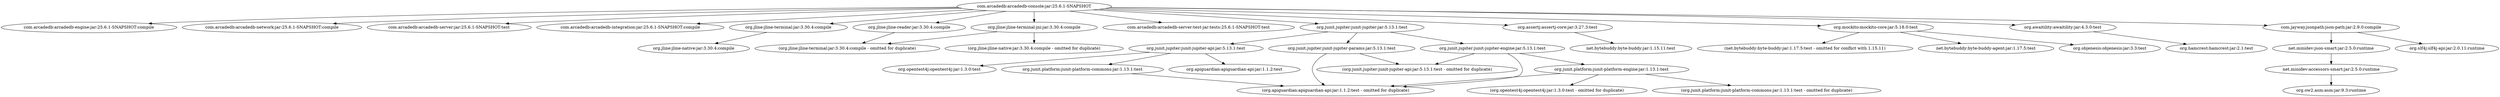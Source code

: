 digraph console {
	"com.arcadedb:arcadedb-console:jar:25.6.1-SNAPSHOT" -> "com.arcadedb:arcadedb-engine:jar:25.6.1-SNAPSHOT:compile" ; 
	"com.arcadedb:arcadedb-console:jar:25.6.1-SNAPSHOT" -> "com.arcadedb:arcadedb-network:jar:25.6.1-SNAPSHOT:compile" ; 
	"com.arcadedb:arcadedb-console:jar:25.6.1-SNAPSHOT" -> "com.arcadedb:arcadedb-server:jar:25.6.1-SNAPSHOT:test" ; 
	"com.arcadedb:arcadedb-console:jar:25.6.1-SNAPSHOT" -> "com.arcadedb:arcadedb-integration:jar:25.6.1-SNAPSHOT:compile" ; 
	"com.arcadedb:arcadedb-console:jar:25.6.1-SNAPSHOT" -> "org.jline:jline-terminal:jar:3.30.4:compile" ; 
	"com.arcadedb:arcadedb-console:jar:25.6.1-SNAPSHOT" -> "org.jline:jline-reader:jar:3.30.4:compile" ; 
	"com.arcadedb:arcadedb-console:jar:25.6.1-SNAPSHOT" -> "org.jline:jline-terminal-jni:jar:3.30.4:compile" ; 
	"com.arcadedb:arcadedb-console:jar:25.6.1-SNAPSHOT" -> "com.arcadedb:arcadedb-server:test-jar:tests:25.6.1-SNAPSHOT:test" ; 
	"com.arcadedb:arcadedb-console:jar:25.6.1-SNAPSHOT" -> "org.junit.jupiter:junit-jupiter:jar:5.13.1:test" ; 
	"com.arcadedb:arcadedb-console:jar:25.6.1-SNAPSHOT" -> "org.assertj:assertj-core:jar:3.27.3:test" ; 
	"com.arcadedb:arcadedb-console:jar:25.6.1-SNAPSHOT" -> "org.mockito:mockito-core:jar:5.18.0:test" ; 
	"com.arcadedb:arcadedb-console:jar:25.6.1-SNAPSHOT" -> "org.awaitility:awaitility:jar:4.3.0:test" ; 
	"com.arcadedb:arcadedb-console:jar:25.6.1-SNAPSHOT" -> "com.jayway.jsonpath:json-path:jar:2.9.0:compile" ; 
	"org.jline:jline-terminal:jar:3.30.4:compile" -> "org.jline:jline-native:jar:3.30.4:compile" ; 
	"org.jline:jline-reader:jar:3.30.4:compile" -> "(org.jline:jline-terminal:jar:3.30.4:compile - omitted for duplicate)" ; 
	"org.jline:jline-terminal-jni:jar:3.30.4:compile" -> "(org.jline:jline-native:jar:3.30.4:compile - omitted for duplicate)" ; 
	"org.jline:jline-terminal-jni:jar:3.30.4:compile" -> "(org.jline:jline-terminal:jar:3.30.4:compile - omitted for duplicate)" ; 
	"org.junit.jupiter:junit-jupiter:jar:5.13.1:test" -> "org.junit.jupiter:junit-jupiter-api:jar:5.13.1:test" ; 
	"org.junit.jupiter:junit-jupiter:jar:5.13.1:test" -> "org.junit.jupiter:junit-jupiter-params:jar:5.13.1:test" ; 
	"org.junit.jupiter:junit-jupiter:jar:5.13.1:test" -> "org.junit.jupiter:junit-jupiter-engine:jar:5.13.1:test" ; 
	"org.junit.jupiter:junit-jupiter-api:jar:5.13.1:test" -> "org.opentest4j:opentest4j:jar:1.3.0:test" ; 
	"org.junit.jupiter:junit-jupiter-api:jar:5.13.1:test" -> "org.junit.platform:junit-platform-commons:jar:1.13.1:test" ; 
	"org.junit.jupiter:junit-jupiter-api:jar:5.13.1:test" -> "org.apiguardian:apiguardian-api:jar:1.1.2:test" ; 
	"org.junit.platform:junit-platform-commons:jar:1.13.1:test" -> "(org.apiguardian:apiguardian-api:jar:1.1.2:test - omitted for duplicate)" ; 
	"org.junit.jupiter:junit-jupiter-params:jar:5.13.1:test" -> "(org.junit.jupiter:junit-jupiter-api:jar:5.13.1:test - omitted for duplicate)" ; 
	"org.junit.jupiter:junit-jupiter-params:jar:5.13.1:test" -> "(org.apiguardian:apiguardian-api:jar:1.1.2:test - omitted for duplicate)" ; 
	"org.junit.jupiter:junit-jupiter-engine:jar:5.13.1:test" -> "org.junit.platform:junit-platform-engine:jar:1.13.1:test" ; 
	"org.junit.jupiter:junit-jupiter-engine:jar:5.13.1:test" -> "(org.junit.jupiter:junit-jupiter-api:jar:5.13.1:test - omitted for duplicate)" ; 
	"org.junit.jupiter:junit-jupiter-engine:jar:5.13.1:test" -> "(org.apiguardian:apiguardian-api:jar:1.1.2:test - omitted for duplicate)" ; 
	"org.junit.platform:junit-platform-engine:jar:1.13.1:test" -> "(org.opentest4j:opentest4j:jar:1.3.0:test - omitted for duplicate)" ; 
	"org.junit.platform:junit-platform-engine:jar:1.13.1:test" -> "(org.junit.platform:junit-platform-commons:jar:1.13.1:test - omitted for duplicate)" ; 
	"org.junit.platform:junit-platform-engine:jar:1.13.1:test" -> "(org.apiguardian:apiguardian-api:jar:1.1.2:test - omitted for duplicate)" ; 
	"org.assertj:assertj-core:jar:3.27.3:test" -> "net.bytebuddy:byte-buddy:jar:1.15.11:test" ; 
	"org.mockito:mockito-core:jar:5.18.0:test" -> "(net.bytebuddy:byte-buddy:jar:1.17.5:test - omitted for conflict with 1.15.11)" ; 
	"org.mockito:mockito-core:jar:5.18.0:test" -> "net.bytebuddy:byte-buddy-agent:jar:1.17.5:test" ; 
	"org.mockito:mockito-core:jar:5.18.0:test" -> "org.objenesis:objenesis:jar:3.3:test" ; 
	"org.awaitility:awaitility:jar:4.3.0:test" -> "org.hamcrest:hamcrest:jar:2.1:test" ; 
	"com.jayway.jsonpath:json-path:jar:2.9.0:compile" -> "net.minidev:json-smart:jar:2.5.0:runtime" ; 
	"com.jayway.jsonpath:json-path:jar:2.9.0:compile" -> "org.slf4j:slf4j-api:jar:2.0.11:runtime" ; 
	"net.minidev:json-smart:jar:2.5.0:runtime" -> "net.minidev:accessors-smart:jar:2.5.0:runtime" ; 
	"net.minidev:accessors-smart:jar:2.5.0:runtime" -> "org.ow2.asm:asm:jar:9.3:runtime" ; 
}
digraph engine {
	"com.arcadedb:arcadedb-engine:jar:25.6.1-SNAPSHOT" -> "com.conversantmedia:disruptor:jar:1.2.21:compile" ; 
	"com.arcadedb:arcadedb-engine:jar:25.6.1-SNAPSHOT" -> "org.lz4:lz4-java:jar:1.8.0:compile" ; 
	"com.arcadedb:arcadedb-engine:jar:25.6.1-SNAPSHOT" -> "org.apache.lucene:lucene-analysis-common:jar:10.2.1:compile" ; 
	"com.arcadedb:arcadedb-engine:jar:25.6.1-SNAPSHOT" -> "org.apache.lucene:lucene-queryparser:jar:10.2.1:compile" ; 
	"com.arcadedb:arcadedb-engine:jar:25.6.1-SNAPSHOT" -> "org.locationtech.spatial4j:spatial4j:jar:0.8:compile" ; 
	"com.arcadedb:arcadedb-engine:jar:25.6.1-SNAPSHOT" -> "org.locationtech.jts:jts-core:jar:1.20.0:compile" ; 
	"com.arcadedb:arcadedb-engine:jar:25.6.1-SNAPSHOT" -> "com.google.code.gson:gson:jar:2.13.1:compile" ; 
	"com.arcadedb:arcadedb-engine:jar:25.6.1-SNAPSHOT" -> "com.github.jelmerk:hnswlib-core:jar:1.1.0:compile" ; 
	"com.arcadedb:arcadedb-engine:jar:25.6.1-SNAPSHOT" -> "org.graalvm.sdk:graal-sdk:jar:24.2.1:compile" ; 
	"com.arcadedb:arcadedb-engine:jar:25.6.1-SNAPSHOT" -> "org.graalvm.polyglot:polyglot:jar:24.2.1:compile" ; 
	"com.arcadedb:arcadedb-engine:jar:25.6.1-SNAPSHOT" -> "org.graalvm.polyglot:js:pom:24.2.1:compile" ; 
	"com.arcadedb:arcadedb-engine:jar:25.6.1-SNAPSHOT" -> "org.junit.jupiter:junit-jupiter:jar:5.13.1:test" ; 
	"com.arcadedb:arcadedb-engine:jar:25.6.1-SNAPSHOT" -> "org.assertj:assertj-core:jar:3.27.3:test" ; 
	"com.arcadedb:arcadedb-engine:jar:25.6.1-SNAPSHOT" -> "org.mockito:mockito-core:jar:5.18.0:test" ; 
	"com.arcadedb:arcadedb-engine:jar:25.6.1-SNAPSHOT" -> "org.awaitility:awaitility:jar:4.3.0:test" ; 
	"com.arcadedb:arcadedb-engine:jar:25.6.1-SNAPSHOT" -> "com.jayway.jsonpath:json-path:jar:2.9.0:compile" ; 
	"org.apache.lucene:lucene-analysis-common:jar:10.2.1:compile" -> "org.apache.lucene:lucene-core:jar:10.2.1:compile" ; 
	"org.apache.lucene:lucene-queryparser:jar:10.2.1:compile" -> "(org.apache.lucene:lucene-core:jar:10.2.1:compile - omitted for duplicate)" ; 
	"org.apache.lucene:lucene-queryparser:jar:10.2.1:compile" -> "org.apache.lucene:lucene-queries:jar:10.2.1:compile" ; 
	"org.apache.lucene:lucene-queryparser:jar:10.2.1:compile" -> "org.apache.lucene:lucene-sandbox:jar:10.2.1:compile" ; 
	"org.apache.lucene:lucene-queries:jar:10.2.1:compile" -> "(org.apache.lucene:lucene-core:jar:10.2.1:compile - omitted for duplicate)" ; 
	"org.apache.lucene:lucene-sandbox:jar:10.2.1:compile" -> "(org.apache.lucene:lucene-core:jar:10.2.1:compile - omitted for duplicate)" ; 
	"org.apache.lucene:lucene-sandbox:jar:10.2.1:compile" -> "(org.apache.lucene:lucene-queries:jar:10.2.1:compile - omitted for duplicate)" ; 
	"org.apache.lucene:lucene-sandbox:jar:10.2.1:compile" -> "org.apache.lucene:lucene-facet:jar:10.2.1:compile" ; 
	"org.apache.lucene:lucene-facet:jar:10.2.1:compile" -> "(org.apache.lucene:lucene-core:jar:10.2.1:compile - omitted for duplicate)" ; 
	"com.google.code.gson:gson:jar:2.13.1:compile" -> "com.google.errorprone:error_prone_annotations:jar:2.38.0:compile" ; 
	"com.github.jelmerk:hnswlib-core:jar:1.1.0:compile" -> "org.eclipse.collections:eclipse-collections:jar:9.2.0:compile" ; 
	"org.eclipse.collections:eclipse-collections:jar:9.2.0:compile" -> "org.eclipse.collections:eclipse-collections-api:jar:9.2.0:compile" ; 
	"org.graalvm.sdk:graal-sdk:jar:24.2.1:compile" -> "org.graalvm.sdk:collections:jar:24.2.1:compile" ; 
	"org.graalvm.sdk:graal-sdk:jar:24.2.1:compile" -> "org.graalvm.sdk:nativeimage:jar:24.2.1:compile" ; 
	"org.graalvm.sdk:graal-sdk:jar:24.2.1:compile" -> "(org.graalvm.polyglot:polyglot:jar:24.2.1:compile - omitted for duplicate)" ; 
	"org.graalvm.sdk:graal-sdk:jar:24.2.1:compile" -> "org.graalvm.sdk:word:jar:24.2.1:compile" ; 
	"org.graalvm.sdk:nativeimage:jar:24.2.1:compile" -> "(org.graalvm.sdk:word:jar:24.2.1:compile - omitted for duplicate)" ; 
	"org.graalvm.polyglot:polyglot:jar:24.2.1:compile" -> "(org.graalvm.sdk:collections:jar:24.2.1:compile - omitted for duplicate)" ; 
	"org.graalvm.polyglot:polyglot:jar:24.2.1:compile" -> "(org.graalvm.sdk:nativeimage:jar:24.2.1:compile - omitted for duplicate)" ; 
	"org.graalvm.polyglot:js:pom:24.2.1:compile" -> "org.graalvm.js:js:pom:24.2.1:runtime" ; 
	"org.graalvm.js:js:pom:24.2.1:runtime" -> "org.graalvm.js:js-community:pom:24.2.1:runtime" ; 
	"org.graalvm.js:js:pom:24.2.1:runtime" -> "org.graalvm.truffle:truffle-enterprise:jar:24.2.1:runtime" ; 
	"org.graalvm.js:js-community:pom:24.2.1:runtime" -> "org.graalvm.js:js-language:jar:24.2.1:runtime" ; 
	"org.graalvm.js:js-community:pom:24.2.1:runtime" -> "org.graalvm.truffle:truffle-runtime:jar:24.2.1:runtime" ; 
	"org.graalvm.js:js-language:jar:24.2.1:runtime" -> "org.graalvm.regex:regex:jar:24.2.1:runtime" ; 
	"org.graalvm.js:js-language:jar:24.2.1:runtime" -> "org.graalvm.truffle:truffle-api:jar:24.2.1:runtime" ; 
	"org.graalvm.js:js-language:jar:24.2.1:runtime" -> "(org.graalvm.polyglot:polyglot:jar:24.2.1:runtime - omitted for duplicate)" ; 
	"org.graalvm.js:js-language:jar:24.2.1:runtime" -> "org.graalvm.shadowed:icu4j:jar:24.2.1:runtime" ; 
	"org.graalvm.regex:regex:jar:24.2.1:runtime" -> "(org.graalvm.truffle:truffle-api:jar:24.2.1:runtime - omitted for duplicate)" ; 
	"org.graalvm.regex:regex:jar:24.2.1:runtime" -> "(org.graalvm.shadowed:icu4j:jar:24.2.1:runtime - omitted for duplicate)" ; 
	"org.graalvm.truffle:truffle-api:jar:24.2.1:runtime" -> "(org.graalvm.sdk:collections:jar:24.2.1:runtime - omitted for duplicate)" ; 
	"org.graalvm.truffle:truffle-api:jar:24.2.1:runtime" -> "(org.graalvm.sdk:nativeimage:jar:24.2.1:runtime - omitted for duplicate)" ; 
	"org.graalvm.truffle:truffle-api:jar:24.2.1:runtime" -> "(org.graalvm.polyglot:polyglot:jar:24.2.1:runtime - omitted for duplicate)" ; 
	"org.graalvm.shadowed:icu4j:jar:24.2.1:runtime" -> "(org.graalvm.sdk:nativeimage:jar:24.2.1:runtime - omitted for duplicate)" ; 
	"org.graalvm.shadowed:icu4j:jar:24.2.1:runtime" -> "org.graalvm.shadowed:xz:jar:24.2.1:runtime" ; 
	"org.graalvm.truffle:truffle-runtime:jar:24.2.1:runtime" -> "(org.graalvm.sdk:jniutils:jar:24.2.1:runtime - omitted for duplicate)" ; 
	"org.graalvm.truffle:truffle-runtime:jar:24.2.1:runtime" -> "(org.graalvm.truffle:truffle-api:jar:24.2.1:runtime - omitted for duplicate)" ; 
	"org.graalvm.truffle:truffle-runtime:jar:24.2.1:runtime" -> "(org.graalvm.truffle:truffle-compiler:jar:24.2.1:runtime - omitted for duplicate)" ; 
	"org.graalvm.truffle:truffle-enterprise:jar:24.2.1:runtime" -> "org.graalvm.truffle:truffle-compiler:jar:24.2.1:runtime" ; 
	"org.graalvm.truffle:truffle-enterprise:jar:24.2.1:runtime" -> "(org.graalvm.truffle:truffle-runtime:jar:24.2.1:runtime - omitted for duplicate)" ; 
	"org.graalvm.truffle:truffle-enterprise:jar:24.2.1:runtime" -> "org.graalvm.sdk:jniutils:jar:24.2.1:runtime" ; 
	"org.graalvm.truffle:truffle-enterprise:jar:24.2.1:runtime" -> "org.graalvm.sdk:nativebridge:jar:24.2.1:runtime" ; 
	"org.graalvm.sdk:jniutils:jar:24.2.1:runtime" -> "(org.graalvm.sdk:collections:jar:24.2.1:runtime - omitted for duplicate)" ; 
	"org.graalvm.sdk:jniutils:jar:24.2.1:runtime" -> "(org.graalvm.sdk:nativeimage:jar:24.2.1:runtime - omitted for duplicate)" ; 
	"org.graalvm.sdk:nativebridge:jar:24.2.1:runtime" -> "(org.graalvm.sdk:jniutils:jar:24.2.1:runtime - omitted for duplicate)" ; 
	"org.junit.jupiter:junit-jupiter:jar:5.13.1:test" -> "org.junit.jupiter:junit-jupiter-api:jar:5.13.1:test" ; 
	"org.junit.jupiter:junit-jupiter:jar:5.13.1:test" -> "org.junit.jupiter:junit-jupiter-params:jar:5.13.1:test" ; 
	"org.junit.jupiter:junit-jupiter:jar:5.13.1:test" -> "org.junit.jupiter:junit-jupiter-engine:jar:5.13.1:test" ; 
	"org.junit.jupiter:junit-jupiter-api:jar:5.13.1:test" -> "org.opentest4j:opentest4j:jar:1.3.0:test" ; 
	"org.junit.jupiter:junit-jupiter-api:jar:5.13.1:test" -> "org.junit.platform:junit-platform-commons:jar:1.13.1:test" ; 
	"org.junit.jupiter:junit-jupiter-api:jar:5.13.1:test" -> "org.apiguardian:apiguardian-api:jar:1.1.2:test" ; 
	"org.junit.platform:junit-platform-commons:jar:1.13.1:test" -> "(org.apiguardian:apiguardian-api:jar:1.1.2:test - omitted for duplicate)" ; 
	"org.junit.jupiter:junit-jupiter-params:jar:5.13.1:test" -> "(org.junit.jupiter:junit-jupiter-api:jar:5.13.1:test - omitted for duplicate)" ; 
	"org.junit.jupiter:junit-jupiter-params:jar:5.13.1:test" -> "(org.apiguardian:apiguardian-api:jar:1.1.2:test - omitted for duplicate)" ; 
	"org.junit.jupiter:junit-jupiter-engine:jar:5.13.1:test" -> "org.junit.platform:junit-platform-engine:jar:1.13.1:test" ; 
	"org.junit.jupiter:junit-jupiter-engine:jar:5.13.1:test" -> "(org.junit.jupiter:junit-jupiter-api:jar:5.13.1:test - omitted for duplicate)" ; 
	"org.junit.jupiter:junit-jupiter-engine:jar:5.13.1:test" -> "(org.apiguardian:apiguardian-api:jar:1.1.2:test - omitted for duplicate)" ; 
	"org.junit.platform:junit-platform-engine:jar:1.13.1:test" -> "(org.opentest4j:opentest4j:jar:1.3.0:test - omitted for duplicate)" ; 
	"org.junit.platform:junit-platform-engine:jar:1.13.1:test" -> "(org.junit.platform:junit-platform-commons:jar:1.13.1:test - omitted for duplicate)" ; 
	"org.junit.platform:junit-platform-engine:jar:1.13.1:test" -> "(org.apiguardian:apiguardian-api:jar:1.1.2:test - omitted for duplicate)" ; 
	"org.assertj:assertj-core:jar:3.27.3:test" -> "net.bytebuddy:byte-buddy:jar:1.15.11:test" ; 
	"org.mockito:mockito-core:jar:5.18.0:test" -> "(net.bytebuddy:byte-buddy:jar:1.17.5:test - omitted for conflict with 1.15.11)" ; 
	"org.mockito:mockito-core:jar:5.18.0:test" -> "net.bytebuddy:byte-buddy-agent:jar:1.17.5:test" ; 
	"org.mockito:mockito-core:jar:5.18.0:test" -> "org.objenesis:objenesis:jar:3.3:test" ; 
	"org.awaitility:awaitility:jar:4.3.0:test" -> "org.hamcrest:hamcrest:jar:2.1:test" ; 
	"com.jayway.jsonpath:json-path:jar:2.9.0:compile" -> "net.minidev:json-smart:jar:2.5.0:runtime" ; 
	"com.jayway.jsonpath:json-path:jar:2.9.0:compile" -> "org.slf4j:slf4j-api:jar:2.0.11:runtime" ; 
	"net.minidev:json-smart:jar:2.5.0:runtime" -> "net.minidev:accessors-smart:jar:2.5.0:runtime" ; 
	"net.minidev:accessors-smart:jar:2.5.0:runtime" -> "org.ow2.asm:asm:jar:9.3:runtime" ; 
}
digraph graphql {
	"com.arcadedb:arcadedb-graphql:jar:25.6.1-SNAPSHOT" -> "com.arcadedb:arcadedb-server:jar:25.6.1-SNAPSHOT:compile" ; 
	"com.arcadedb:arcadedb-graphql:jar:25.6.1-SNAPSHOT" -> "com.arcadedb:arcadedb-gremlin:jar:25.6.1-SNAPSHOT:test" ; 
	"com.arcadedb:arcadedb-graphql:jar:25.6.1-SNAPSHOT" -> "com.arcadedb:arcadedb-server:test-jar:tests:25.6.1-SNAPSHOT:test" ; 
	"com.arcadedb:arcadedb-graphql:jar:25.6.1-SNAPSHOT" -> "org.junit.jupiter:junit-jupiter:jar:5.13.1:test" ; 
	"com.arcadedb:arcadedb-graphql:jar:25.6.1-SNAPSHOT" -> "org.assertj:assertj-core:jar:3.27.3:test" ; 
	"com.arcadedb:arcadedb-graphql:jar:25.6.1-SNAPSHOT" -> "org.mockito:mockito-core:jar:5.18.0:test" ; 
	"com.arcadedb:arcadedb-graphql:jar:25.6.1-SNAPSHOT" -> "org.awaitility:awaitility:jar:4.3.0:test" ; 
	"com.arcadedb:arcadedb-graphql:jar:25.6.1-SNAPSHOT" -> "com.jayway.jsonpath:json-path:jar:2.9.0:compile" ; 
	"org.junit.jupiter:junit-jupiter:jar:5.13.1:test" -> "org.junit.jupiter:junit-jupiter-api:jar:5.13.1:test" ; 
	"org.junit.jupiter:junit-jupiter:jar:5.13.1:test" -> "org.junit.jupiter:junit-jupiter-params:jar:5.13.1:test" ; 
	"org.junit.jupiter:junit-jupiter:jar:5.13.1:test" -> "org.junit.jupiter:junit-jupiter-engine:jar:5.13.1:test" ; 
	"org.junit.jupiter:junit-jupiter-api:jar:5.13.1:test" -> "org.opentest4j:opentest4j:jar:1.3.0:test" ; 
	"org.junit.jupiter:junit-jupiter-api:jar:5.13.1:test" -> "org.junit.platform:junit-platform-commons:jar:1.13.1:test" ; 
	"org.junit.jupiter:junit-jupiter-api:jar:5.13.1:test" -> "org.apiguardian:apiguardian-api:jar:1.1.2:test" ; 
	"org.junit.platform:junit-platform-commons:jar:1.13.1:test" -> "(org.apiguardian:apiguardian-api:jar:1.1.2:test - omitted for duplicate)" ; 
	"org.junit.jupiter:junit-jupiter-params:jar:5.13.1:test" -> "(org.junit.jupiter:junit-jupiter-api:jar:5.13.1:test - omitted for duplicate)" ; 
	"org.junit.jupiter:junit-jupiter-params:jar:5.13.1:test" -> "(org.apiguardian:apiguardian-api:jar:1.1.2:test - omitted for duplicate)" ; 
	"org.junit.jupiter:junit-jupiter-engine:jar:5.13.1:test" -> "org.junit.platform:junit-platform-engine:jar:1.13.1:test" ; 
	"org.junit.jupiter:junit-jupiter-engine:jar:5.13.1:test" -> "(org.junit.jupiter:junit-jupiter-api:jar:5.13.1:test - omitted for duplicate)" ; 
	"org.junit.jupiter:junit-jupiter-engine:jar:5.13.1:test" -> "(org.apiguardian:apiguardian-api:jar:1.1.2:test - omitted for duplicate)" ; 
	"org.junit.platform:junit-platform-engine:jar:1.13.1:test" -> "(org.opentest4j:opentest4j:jar:1.3.0:test - omitted for duplicate)" ; 
	"org.junit.platform:junit-platform-engine:jar:1.13.1:test" -> "(org.junit.platform:junit-platform-commons:jar:1.13.1:test - omitted for duplicate)" ; 
	"org.junit.platform:junit-platform-engine:jar:1.13.1:test" -> "(org.apiguardian:apiguardian-api:jar:1.1.2:test - omitted for duplicate)" ; 
	"org.assertj:assertj-core:jar:3.27.3:test" -> "net.bytebuddy:byte-buddy:jar:1.15.11:test" ; 
	"org.mockito:mockito-core:jar:5.18.0:test" -> "(net.bytebuddy:byte-buddy:jar:1.17.5:test - omitted for conflict with 1.15.11)" ; 
	"org.mockito:mockito-core:jar:5.18.0:test" -> "net.bytebuddy:byte-buddy-agent:jar:1.17.5:test" ; 
	"org.mockito:mockito-core:jar:5.18.0:test" -> "org.objenesis:objenesis:jar:3.3:test" ; 
	"org.awaitility:awaitility:jar:4.3.0:test" -> "org.hamcrest:hamcrest:jar:2.1:test" ; 
	"com.jayway.jsonpath:json-path:jar:2.9.0:compile" -> "net.minidev:json-smart:jar:2.5.0:runtime" ; 
	"com.jayway.jsonpath:json-path:jar:2.9.0:compile" -> "org.slf4j:slf4j-api:jar:2.0.11:runtime" ; 
	"net.minidev:json-smart:jar:2.5.0:runtime" -> "net.minidev:accessors-smart:jar:2.5.0:runtime" ; 
	"net.minidev:accessors-smart:jar:2.5.0:runtime" -> "org.ow2.asm:asm:jar:9.3:runtime" ; 
}
digraph gremlin {
	"com.arcadedb:arcadedb-gremlin:jar:25.6.1-SNAPSHOT" -> "com.arcadedb:arcadedb-server:jar:25.6.1-SNAPSHOT:provided" ; 
	"com.arcadedb:arcadedb-gremlin:jar:25.6.1-SNAPSHOT" -> "com.arcadedb:arcadedb-server:test-jar:tests:25.6.1-SNAPSHOT:test" ; 
	"com.arcadedb:arcadedb-gremlin:jar:25.6.1-SNAPSHOT" -> "io.netty:netty-all:jar:4.2.2.Final:compile" ; 
	"com.arcadedb:arcadedb-gremlin:jar:25.6.1-SNAPSHOT" -> "org.apache.commons:commons-configuration2:jar:2.12.0:compile" ; 
	"com.arcadedb:arcadedb-gremlin:jar:25.6.1-SNAPSHOT" -> "org.apache.groovy:groovy:jar:4.0.27:compile" ; 
	"com.arcadedb:arcadedb-gremlin:jar:25.6.1-SNAPSHOT" -> "org.apache.tinkerpop:gremlin-core:jar:3.7.3:compile" ; 
	"com.arcadedb:arcadedb-gremlin:jar:25.6.1-SNAPSHOT" -> "org.apache.tinkerpop:gremlin-server:jar:3.7.3:compile" ; 
	"com.arcadedb:arcadedb-gremlin:jar:25.6.1-SNAPSHOT" -> "org.apache.tinkerpop:gremlin-driver:jar:3.7.3:compile" ; 
	"com.arcadedb:arcadedb-gremlin:jar:25.6.1-SNAPSHOT" -> "org.apache.tinkerpop:gremlin-util:jar:3.7.3:compile" ; 
	"com.arcadedb:arcadedb-gremlin:jar:25.6.1-SNAPSHOT" -> "org.apache.tinkerpop:gremlin-groovy:jar:3.7.3:compile" ; 
	"com.arcadedb:arcadedb-gremlin:jar:25.6.1-SNAPSHOT" -> "org.opencypher.gremlin:translation:jar:1.0.4:compile" ; 
	"com.arcadedb:arcadedb-gremlin:jar:25.6.1-SNAPSHOT" -> "org.yaml:snakeyaml:jar:2.4:compile" ; 
	"com.arcadedb:arcadedb-gremlin:jar:25.6.1-SNAPSHOT" -> "org.apache.tinkerpop:gremlin-test:jar:3.7.3:test" ; 
	"com.arcadedb:arcadedb-gremlin:jar:25.6.1-SNAPSHOT" -> "org.junit.vintage:junit-vintage-engine:jar:5.13.1:test" ; 
	"com.arcadedb:arcadedb-gremlin:jar:25.6.1-SNAPSHOT" -> "org.junit.jupiter:junit-jupiter:jar:5.13.1:test" ; 
	"com.arcadedb:arcadedb-gremlin:jar:25.6.1-SNAPSHOT" -> "org.assertj:assertj-core:jar:3.27.3:test" ; 
	"com.arcadedb:arcadedb-gremlin:jar:25.6.1-SNAPSHOT" -> "org.mockito:mockito-core:jar:5.18.0:test (scope not updated to test)" ; 
	"com.arcadedb:arcadedb-gremlin:jar:25.6.1-SNAPSHOT" -> "org.awaitility:awaitility:jar:4.3.0:test" ; 
	"com.arcadedb:arcadedb-gremlin:jar:25.6.1-SNAPSHOT" -> "com.jayway.jsonpath:json-path:jar:2.9.0:compile" ; 
	"io.netty:netty-all:jar:4.2.2.Final:compile" -> "io.netty:netty-buffer:jar:4.2.2.Final:compile (scope not updated to compile)" ; 
	"io.netty:netty-all:jar:4.2.2.Final:compile" -> "io.netty:netty-codec-base:jar:4.2.2.Final:compile" ; 
	"io.netty:netty-all:jar:4.2.2.Final:compile" -> "io.netty:netty-codec:jar:4.2.2.Final:compile" ; 
	"io.netty:netty-all:jar:4.2.2.Final:compile" -> "io.netty:netty-codec-dns:jar:4.2.2.Final:compile" ; 
	"io.netty:netty-all:jar:4.2.2.Final:compile" -> "io.netty:netty-codec-haproxy:jar:4.2.2.Final:compile" ; 
	"io.netty:netty-all:jar:4.2.2.Final:compile" -> "io.netty:netty-codec-compression:jar:4.2.2.Final:compile" ; 
	"io.netty:netty-all:jar:4.2.2.Final:compile" -> "io.netty:netty-codec-http:jar:4.2.2.Final:compile" ; 
	"io.netty:netty-all:jar:4.2.2.Final:compile" -> "io.netty:netty-codec-http2:jar:4.2.2.Final:compile" ; 
	"io.netty:netty-all:jar:4.2.2.Final:compile" -> "io.netty:netty-codec-http3:jar:4.2.2.Final:compile" ; 
	"io.netty:netty-all:jar:4.2.2.Final:compile" -> "io.netty:netty-codec-memcache:jar:4.2.2.Final:compile" ; 
	"io.netty:netty-all:jar:4.2.2.Final:compile" -> "io.netty:netty-codec-mqtt:jar:4.2.2.Final:compile" ; 
	"io.netty:netty-all:jar:4.2.2.Final:compile" -> "io.netty:netty-codec-redis:jar:4.2.2.Final:compile" ; 
	"io.netty:netty-all:jar:4.2.2.Final:compile" -> "io.netty:netty-codec-smtp:jar:4.2.2.Final:compile" ; 
	"io.netty:netty-all:jar:4.2.2.Final:compile" -> "io.netty:netty-codec-socks:jar:4.2.2.Final:compile" ; 
	"io.netty:netty-all:jar:4.2.2.Final:compile" -> "io.netty:netty-codec-stomp:jar:4.2.2.Final:compile" ; 
	"io.netty:netty-all:jar:4.2.2.Final:compile" -> "io.netty:netty-codec-xml:jar:4.2.2.Final:compile" ; 
	"io.netty:netty-all:jar:4.2.2.Final:compile" -> "io.netty:netty-codec-protobuf:jar:4.2.2.Final:compile" ; 
	"io.netty:netty-all:jar:4.2.2.Final:compile" -> "io.netty:netty-codec-marshalling:jar:4.2.2.Final:compile" ; 
	"io.netty:netty-all:jar:4.2.2.Final:compile" -> "io.netty:netty-common:jar:4.2.2.Final:compile (scope not updated to compile)" ; 
	"io.netty:netty-all:jar:4.2.2.Final:compile" -> "io.netty:netty-handler:jar:4.2.2.Final:compile" ; 
	"io.netty:netty-all:jar:4.2.2.Final:compile" -> "io.netty:netty-transport-native-unix-common:jar:4.2.2.Final:compile (scope not updated to compile)" ; 
	"io.netty:netty-all:jar:4.2.2.Final:compile" -> "io.netty:netty-handler-proxy:jar:4.2.2.Final:compile" ; 
	"io.netty:netty-all:jar:4.2.2.Final:compile" -> "io.netty:netty-handler-ssl-ocsp:jar:4.2.2.Final:compile" ; 
	"io.netty:netty-all:jar:4.2.2.Final:compile" -> "io.netty:netty-resolver:jar:4.2.2.Final:compile" ; 
	"io.netty:netty-all:jar:4.2.2.Final:compile" -> "io.netty:netty-resolver-dns:jar:4.2.2.Final:compile" ; 
	"io.netty:netty-all:jar:4.2.2.Final:compile" -> "io.netty:netty-transport:jar:4.2.2.Final:compile (scope not updated to compile)" ; 
	"io.netty:netty-all:jar:4.2.2.Final:compile" -> "io.netty:netty-transport-rxtx:jar:4.2.2.Final:compile" ; 
	"io.netty:netty-all:jar:4.2.2.Final:compile" -> "io.netty:netty-transport-sctp:jar:4.2.2.Final:compile" ; 
	"io.netty:netty-all:jar:4.2.2.Final:compile" -> "io.netty:netty-transport-udt:jar:4.2.2.Final:compile" ; 
	"io.netty:netty-all:jar:4.2.2.Final:compile" -> "io.netty:netty-transport-classes-epoll:jar:4.2.2.Final:compile (scope not updated to compile)" ; 
	"io.netty:netty-all:jar:4.2.2.Final:compile" -> "io.netty:netty-transport-classes-kqueue:jar:4.2.2.Final:compile (scope not updated to compile)" ; 
	"io.netty:netty-all:jar:4.2.2.Final:compile" -> "io.netty:netty-resolver-dns-classes-macos:jar:4.2.2.Final:compile (scope not updated to compile)" ; 
	"io.netty:netty-all:jar:4.2.2.Final:compile" -> "io.netty:netty-transport-classes-io_uring:jar:4.2.2.Final:compile (scope not updated to compile)" ; 
	"io.netty:netty-all:jar:4.2.2.Final:compile" -> "io.netty:netty-codec-classes-quic:jar:4.2.2.Final:compile (scope not updated to compile)" ; 
	"io.netty:netty-all:jar:4.2.2.Final:compile" -> "io.netty:netty-transport-native-epoll:jar:linux-x86_64:4.2.2.Final:runtime" ; 
	"io.netty:netty-all:jar:4.2.2.Final:compile" -> "io.netty:netty-transport-native-epoll:jar:linux-aarch_64:4.2.2.Final:runtime" ; 
	"io.netty:netty-all:jar:4.2.2.Final:compile" -> "io.netty:netty-transport-native-epoll:jar:linux-riscv64:4.2.2.Final:runtime" ; 
	"io.netty:netty-all:jar:4.2.2.Final:compile" -> "io.netty:netty-transport-native-io_uring:jar:linux-x86_64:4.2.2.Final:runtime" ; 
	"io.netty:netty-all:jar:4.2.2.Final:compile" -> "io.netty:netty-transport-native-io_uring:jar:linux-aarch_64:4.2.2.Final:runtime" ; 
	"io.netty:netty-all:jar:4.2.2.Final:compile" -> "io.netty:netty-transport-native-io_uring:jar:linux-riscv64:4.2.2.Final:runtime" ; 
	"io.netty:netty-all:jar:4.2.2.Final:compile" -> "io.netty:netty-transport-native-kqueue:jar:osx-x86_64:4.2.2.Final:runtime" ; 
	"io.netty:netty-all:jar:4.2.2.Final:compile" -> "io.netty:netty-transport-native-kqueue:jar:osx-aarch_64:4.2.2.Final:runtime" ; 
	"io.netty:netty-all:jar:4.2.2.Final:compile" -> "io.netty:netty-resolver-dns-native-macos:jar:osx-x86_64:4.2.2.Final:runtime" ; 
	"io.netty:netty-all:jar:4.2.2.Final:compile" -> "io.netty:netty-resolver-dns-native-macos:jar:osx-aarch_64:4.2.2.Final:runtime" ; 
	"io.netty:netty-all:jar:4.2.2.Final:compile" -> "io.netty:netty-codec-native-quic:jar:linux-x86_64:4.2.2.Final:runtime" ; 
	"io.netty:netty-all:jar:4.2.2.Final:compile" -> "io.netty:netty-codec-native-quic:jar:linux-aarch_64:4.2.2.Final:runtime" ; 
	"io.netty:netty-all:jar:4.2.2.Final:compile" -> "io.netty:netty-codec-native-quic:jar:osx-x86_64:4.2.2.Final:runtime" ; 
	"io.netty:netty-all:jar:4.2.2.Final:compile" -> "io.netty:netty-codec-native-quic:jar:osx-aarch_64:4.2.2.Final:runtime" ; 
	"io.netty:netty-all:jar:4.2.2.Final:compile" -> "io.netty:netty-codec-native-quic:jar:windows-x86_64:4.2.2.Final:runtime" ; 
	"io.netty:netty-transport-native-epoll:jar:linux-x86_64:4.2.2.Final:runtime" -> "(io.netty:netty-common:jar:4.2.2.Final:runtime - omitted for duplicate)" ; 
	"io.netty:netty-transport-native-epoll:jar:linux-x86_64:4.2.2.Final:runtime" -> "(io.netty:netty-buffer:jar:4.2.2.Final:runtime - omitted for duplicate)" ; 
	"io.netty:netty-transport-native-epoll:jar:linux-x86_64:4.2.2.Final:runtime" -> "(io.netty:netty-transport:jar:4.2.2.Final:runtime - omitted for duplicate)" ; 
	"io.netty:netty-transport-native-epoll:jar:linux-x86_64:4.2.2.Final:runtime" -> "(io.netty:netty-transport-native-unix-common:jar:4.2.2.Final:runtime - omitted for duplicate)" ; 
	"io.netty:netty-transport-native-epoll:jar:linux-x86_64:4.2.2.Final:runtime" -> "(io.netty:netty-transport-classes-epoll:jar:4.2.2.Final:runtime - omitted for duplicate)" ; 
	"io.netty:netty-transport-native-epoll:jar:linux-aarch_64:4.2.2.Final:runtime" -> "(io.netty:netty-common:jar:4.2.2.Final:runtime - omitted for duplicate)" ; 
	"io.netty:netty-transport-native-epoll:jar:linux-aarch_64:4.2.2.Final:runtime" -> "(io.netty:netty-buffer:jar:4.2.2.Final:runtime - omitted for duplicate)" ; 
	"io.netty:netty-transport-native-epoll:jar:linux-aarch_64:4.2.2.Final:runtime" -> "(io.netty:netty-transport:jar:4.2.2.Final:runtime - omitted for duplicate)" ; 
	"io.netty:netty-transport-native-epoll:jar:linux-aarch_64:4.2.2.Final:runtime" -> "(io.netty:netty-transport-native-unix-common:jar:4.2.2.Final:runtime - omitted for duplicate)" ; 
	"io.netty:netty-transport-native-epoll:jar:linux-aarch_64:4.2.2.Final:runtime" -> "(io.netty:netty-transport-classes-epoll:jar:4.2.2.Final:runtime - omitted for duplicate)" ; 
	"io.netty:netty-transport-native-epoll:jar:linux-riscv64:4.2.2.Final:runtime" -> "(io.netty:netty-common:jar:4.2.2.Final:runtime - omitted for duplicate)" ; 
	"io.netty:netty-transport-native-epoll:jar:linux-riscv64:4.2.2.Final:runtime" -> "(io.netty:netty-buffer:jar:4.2.2.Final:runtime - omitted for duplicate)" ; 
	"io.netty:netty-transport-native-epoll:jar:linux-riscv64:4.2.2.Final:runtime" -> "(io.netty:netty-transport:jar:4.2.2.Final:runtime - omitted for duplicate)" ; 
	"io.netty:netty-transport-native-epoll:jar:linux-riscv64:4.2.2.Final:runtime" -> "(io.netty:netty-transport-native-unix-common:jar:4.2.2.Final:runtime - omitted for duplicate)" ; 
	"io.netty:netty-transport-native-epoll:jar:linux-riscv64:4.2.2.Final:runtime" -> "(io.netty:netty-transport-classes-epoll:jar:4.2.2.Final:runtime - omitted for duplicate)" ; 
	"io.netty:netty-transport-native-io_uring:jar:linux-x86_64:4.2.2.Final:runtime" -> "(io.netty:netty-common:jar:4.2.2.Final:runtime - omitted for duplicate)" ; 
	"io.netty:netty-transport-native-io_uring:jar:linux-x86_64:4.2.2.Final:runtime" -> "(io.netty:netty-buffer:jar:4.2.2.Final:runtime - omitted for duplicate)" ; 
	"io.netty:netty-transport-native-io_uring:jar:linux-x86_64:4.2.2.Final:runtime" -> "(io.netty:netty-transport:jar:4.2.2.Final:runtime - omitted for duplicate)" ; 
	"io.netty:netty-transport-native-io_uring:jar:linux-x86_64:4.2.2.Final:runtime" -> "(io.netty:netty-transport-native-unix-common:jar:4.2.2.Final:runtime - omitted for duplicate)" ; 
	"io.netty:netty-transport-native-io_uring:jar:linux-x86_64:4.2.2.Final:runtime" -> "(io.netty:netty-transport-classes-io_uring:jar:4.2.2.Final:runtime - omitted for duplicate)" ; 
	"io.netty:netty-transport-native-io_uring:jar:linux-aarch_64:4.2.2.Final:runtime" -> "(io.netty:netty-common:jar:4.2.2.Final:runtime - omitted for duplicate)" ; 
	"io.netty:netty-transport-native-io_uring:jar:linux-aarch_64:4.2.2.Final:runtime" -> "(io.netty:netty-buffer:jar:4.2.2.Final:runtime - omitted for duplicate)" ; 
	"io.netty:netty-transport-native-io_uring:jar:linux-aarch_64:4.2.2.Final:runtime" -> "(io.netty:netty-transport:jar:4.2.2.Final:runtime - omitted for duplicate)" ; 
	"io.netty:netty-transport-native-io_uring:jar:linux-aarch_64:4.2.2.Final:runtime" -> "(io.netty:netty-transport-native-unix-common:jar:4.2.2.Final:runtime - omitted for duplicate)" ; 
	"io.netty:netty-transport-native-io_uring:jar:linux-aarch_64:4.2.2.Final:runtime" -> "(io.netty:netty-transport-classes-io_uring:jar:4.2.2.Final:runtime - omitted for duplicate)" ; 
	"io.netty:netty-transport-native-io_uring:jar:linux-riscv64:4.2.2.Final:runtime" -> "(io.netty:netty-common:jar:4.2.2.Final:runtime - omitted for duplicate)" ; 
	"io.netty:netty-transport-native-io_uring:jar:linux-riscv64:4.2.2.Final:runtime" -> "(io.netty:netty-buffer:jar:4.2.2.Final:runtime - omitted for duplicate)" ; 
	"io.netty:netty-transport-native-io_uring:jar:linux-riscv64:4.2.2.Final:runtime" -> "(io.netty:netty-transport:jar:4.2.2.Final:runtime - omitted for duplicate)" ; 
	"io.netty:netty-transport-native-io_uring:jar:linux-riscv64:4.2.2.Final:runtime" -> "(io.netty:netty-transport-native-unix-common:jar:4.2.2.Final:runtime - omitted for duplicate)" ; 
	"io.netty:netty-transport-native-io_uring:jar:linux-riscv64:4.2.2.Final:runtime" -> "(io.netty:netty-transport-classes-io_uring:jar:4.2.2.Final:runtime - omitted for duplicate)" ; 
	"io.netty:netty-transport-native-kqueue:jar:osx-x86_64:4.2.2.Final:runtime" -> "(io.netty:netty-common:jar:4.2.2.Final:runtime - omitted for duplicate)" ; 
	"io.netty:netty-transport-native-kqueue:jar:osx-x86_64:4.2.2.Final:runtime" -> "(io.netty:netty-buffer:jar:4.2.2.Final:runtime - omitted for duplicate)" ; 
	"io.netty:netty-transport-native-kqueue:jar:osx-x86_64:4.2.2.Final:runtime" -> "(io.netty:netty-transport:jar:4.2.2.Final:runtime - omitted for duplicate)" ; 
	"io.netty:netty-transport-native-kqueue:jar:osx-x86_64:4.2.2.Final:runtime" -> "(io.netty:netty-transport-native-unix-common:jar:4.2.2.Final:runtime - omitted for duplicate)" ; 
	"io.netty:netty-transport-native-kqueue:jar:osx-x86_64:4.2.2.Final:runtime" -> "(io.netty:netty-transport-classes-kqueue:jar:4.2.2.Final:runtime - omitted for duplicate)" ; 
	"io.netty:netty-transport-native-kqueue:jar:osx-aarch_64:4.2.2.Final:runtime" -> "(io.netty:netty-common:jar:4.2.2.Final:runtime - omitted for duplicate)" ; 
	"io.netty:netty-transport-native-kqueue:jar:osx-aarch_64:4.2.2.Final:runtime" -> "(io.netty:netty-buffer:jar:4.2.2.Final:runtime - omitted for duplicate)" ; 
	"io.netty:netty-transport-native-kqueue:jar:osx-aarch_64:4.2.2.Final:runtime" -> "(io.netty:netty-transport:jar:4.2.2.Final:runtime - omitted for duplicate)" ; 
	"io.netty:netty-transport-native-kqueue:jar:osx-aarch_64:4.2.2.Final:runtime" -> "(io.netty:netty-transport-native-unix-common:jar:4.2.2.Final:runtime - omitted for duplicate)" ; 
	"io.netty:netty-transport-native-kqueue:jar:osx-aarch_64:4.2.2.Final:runtime" -> "(io.netty:netty-transport-classes-kqueue:jar:4.2.2.Final:runtime - omitted for duplicate)" ; 
	"io.netty:netty-resolver-dns-native-macos:jar:osx-x86_64:4.2.2.Final:runtime" -> "(io.netty:netty-resolver-dns-classes-macos:jar:4.2.2.Final:runtime - omitted for duplicate)" ; 
	"io.netty:netty-resolver-dns-native-macos:jar:osx-aarch_64:4.2.2.Final:runtime" -> "(io.netty:netty-resolver-dns-classes-macos:jar:4.2.2.Final:runtime - omitted for duplicate)" ; 
	"io.netty:netty-codec-native-quic:jar:linux-x86_64:4.2.2.Final:runtime" -> "(io.netty:netty-codec-classes-quic:jar:4.2.2.Final:runtime - omitted for duplicate)" ; 
	"io.netty:netty-codec-native-quic:jar:linux-aarch_64:4.2.2.Final:runtime" -> "(io.netty:netty-codec-classes-quic:jar:4.2.2.Final:runtime - omitted for duplicate)" ; 
	"io.netty:netty-codec-native-quic:jar:osx-x86_64:4.2.2.Final:runtime" -> "(io.netty:netty-codec-classes-quic:jar:4.2.2.Final:runtime - omitted for duplicate)" ; 
	"io.netty:netty-codec-native-quic:jar:osx-aarch_64:4.2.2.Final:runtime" -> "(io.netty:netty-codec-classes-quic:jar:4.2.2.Final:runtime - omitted for duplicate)" ; 
	"io.netty:netty-codec-native-quic:jar:windows-x86_64:4.2.2.Final:runtime" -> "(io.netty:netty-codec-classes-quic:jar:4.2.2.Final:runtime - omitted for duplicate)" ; 
	"org.apache.commons:commons-configuration2:jar:2.12.0:compile" -> "org.apache.commons:commons-lang3:jar:3.17.0:compile" ; 
	"org.apache.commons:commons-configuration2:jar:2.12.0:compile" -> "org.apache.commons:commons-text:jar:1.13.1:compile" ; 
	"org.apache.commons:commons-configuration2:jar:2.12.0:compile" -> "commons-logging:commons-logging:jar:1.3.5:compile" ; 
	"org.apache.commons:commons-text:jar:1.13.1:compile" -> "(org.apache.commons:commons-lang3:jar:3.17.0:compile - omitted for duplicate)" ; 
	"org.apache.tinkerpop:gremlin-core:jar:3.7.3:compile" -> "org.apache.tinkerpop:gremlin-shaded:jar:3.7.3:compile" ; 
	"org.apache.tinkerpop:gremlin-core:jar:3.7.3:compile" -> "org.apache.tinkerpop:gremlin-language:jar:3.7.3:compile" ; 
	"org.apache.tinkerpop:gremlin-core:jar:3.7.3:compile" -> "org.slf4j:slf4j-api:jar:1.7.25:compile" ; 
	"org.apache.tinkerpop:gremlin-core:jar:3.7.3:compile" -> "org.slf4j:jcl-over-slf4j:jar:1.7.25:compile" ; 
	"org.apache.tinkerpop:gremlin-core:jar:3.7.3:compile" -> "(org.apache.commons:commons-configuration2:jar:2.9.0:compile - omitted for conflict with 2.12.0)" ; 
	"org.apache.tinkerpop:gremlin-core:jar:3.7.3:compile" -> "commons-beanutils:commons-beanutils:jar:1.9.4:compile" ; 
	"org.apache.tinkerpop:gremlin-core:jar:3.7.3:compile" -> "commons-collections:commons-collections:jar:3.2.2:compile" ; 
	"org.apache.tinkerpop:gremlin-core:jar:3.7.3:compile" -> "(org.apache.commons:commons-lang3:jar:3.12.0:compile - omitted for conflict with 3.17.0)" ; 
	"org.apache.tinkerpop:gremlin-core:jar:3.7.3:compile" -> "(org.yaml:snakeyaml:jar:2.0:compile - omitted for conflict with 2.4)" ; 
	"org.apache.tinkerpop:gremlin-core:jar:3.7.3:compile" -> "com.carrotsearch:hppc:jar:0.7.1:compile" ; 
	"org.apache.tinkerpop:gremlin-core:jar:3.7.3:compile" -> "com.squareup:javapoet:jar:1.13.0:compile" ; 
	"org.apache.tinkerpop:gremlin-core:jar:3.7.3:compile" -> "net.objecthunter:exp4j:jar:0.4.8:compile" ; 
	"org.apache.tinkerpop:gremlin-language:jar:3.7.3:compile" -> "org.antlr:antlr4-runtime:jar:4.9.1:compile" ; 
	"org.apache.tinkerpop:gremlin-language:jar:3.7.3:compile" -> "org.javatuples:javatuples:jar:1.2:compile" ; 
	"org.apache.tinkerpop:gremlin-language:jar:3.7.3:compile" -> "(org.apache.commons:commons-text:jar:1.10.0:compile - omitted for conflict with 1.13.1)" ; 
	"org.slf4j:jcl-over-slf4j:jar:1.7.25:compile" -> "(org.slf4j:slf4j-api:jar:1.7.25:compile - omitted for duplicate)" ; 
	"commons-beanutils:commons-beanutils:jar:1.9.4:compile" -> "(commons-logging:commons-logging:jar:1.2:compile - omitted for conflict with 1.3.5)" ; 
	"commons-beanutils:commons-beanutils:jar:1.9.4:compile" -> "(commons-collections:commons-collections:jar:3.2.2:compile - omitted for duplicate)" ; 
	"org.apache.tinkerpop:gremlin-server:jar:3.7.3:compile" -> "org.apache.tinkerpop:tinkergraph-gremlin:jar:3.7.3:compile" ; 
	"org.apache.tinkerpop:gremlin-server:jar:3.7.3:compile" -> "(org.apache.tinkerpop:gremlin-util:jar:3.7.3:compile - omitted for duplicate)" ; 
	"org.apache.tinkerpop:gremlin-server:jar:3.7.3:compile" -> "(org.apache.tinkerpop:gremlin-groovy:jar:3.7.3:compile - omitted for duplicate)" ; 
	"org.apache.tinkerpop:gremlin-server:jar:3.7.3:compile" -> "(commons-collections:commons-collections:jar:3.2.2:compile - omitted for duplicate)" ; 
	"org.apache.tinkerpop:gremlin-server:jar:3.7.3:compile" -> "com.codahale.metrics:metrics-core:jar:3.0.2:compile" ; 
	"org.apache.tinkerpop:tinkergraph-gremlin:jar:3.7.3:compile" -> "(org.apache.tinkerpop:gremlin-core:jar:3.7.3:compile - omitted for duplicate)" ; 
	"org.apache.tinkerpop:tinkergraph-gremlin:jar:3.7.3:compile" -> "(org.apache.commons:commons-lang3:jar:3.12.0:compile - omitted for conflict with 3.17.0)" ; 
	"org.apache.tinkerpop:gremlin-driver:jar:3.7.3:compile" -> "(org.apache.tinkerpop:gremlin-core:jar:3.7.3:compile - omitted for duplicate)" ; 
	"org.apache.tinkerpop:gremlin-driver:jar:3.7.3:compile" -> "(org.apache.tinkerpop:gremlin-util:jar:3.7.3:compile - omitted for duplicate)" ; 
	"org.apache.tinkerpop:gremlin-driver:jar:3.7.3:compile" -> "(io.netty:netty-all:jar:4.1.101.Final:compile - omitted for conflict with 4.2.2.Final)" ; 
	"org.apache.tinkerpop:gremlin-driver:jar:3.7.3:compile" -> "(org.apache.commons:commons-lang3:jar:3.12.0:compile - omitted for conflict with 3.17.0)" ; 
	"org.apache.tinkerpop:gremlin-util:jar:3.7.3:compile" -> "(org.apache.tinkerpop:gremlin-core:jar:3.7.3:compile - omitted for duplicate)" ; 
	"org.apache.tinkerpop:gremlin-util:jar:3.7.3:compile" -> "(io.netty:netty-all:jar:4.1.101.Final:compile - omitted for conflict with 4.2.2.Final)" ; 
	"org.apache.tinkerpop:gremlin-util:jar:3.7.3:compile" -> "(org.slf4j:slf4j-api:jar:1.7.25:compile - omitted for duplicate)" ; 
	"org.apache.tinkerpop:gremlin-util:jar:3.7.3:compile" -> "(org.slf4j:jcl-over-slf4j:jar:1.7.25:compile - omitted for duplicate)" ; 
	"org.apache.tinkerpop:gremlin-groovy:jar:3.7.3:compile" -> "(org.apache.tinkerpop:gremlin-core:jar:3.7.3:compile - omitted for duplicate)" ; 
	"org.apache.tinkerpop:gremlin-groovy:jar:3.7.3:compile" -> "org.apache.ivy:ivy:jar:2.5.2:compile" ; 
	"org.apache.tinkerpop:gremlin-groovy:jar:3.7.3:compile" -> "(org.apache.groovy:groovy:jar:4.0.23:compile - omitted for conflict with 4.0.27)" ; 
	"org.apache.tinkerpop:gremlin-groovy:jar:3.7.3:compile" -> "org.apache.groovy:groovy-groovysh:jar:4.0.23:compile" ; 
	"org.apache.tinkerpop:gremlin-groovy:jar:3.7.3:compile" -> "org.apache.groovy:groovy-json:jar:4.0.23:compile" ; 
	"org.apache.tinkerpop:gremlin-groovy:jar:3.7.3:compile" -> "org.apache.groovy:groovy-jsr223:jar:4.0.23:compile" ; 
	"org.apache.tinkerpop:gremlin-groovy:jar:3.7.3:compile" -> "(org.apache.commons:commons-lang3:jar:3.12.0:compile - omitted for conflict with 3.17.0)" ; 
	"org.apache.tinkerpop:gremlin-groovy:jar:3.7.3:compile" -> "org.mindrot:jbcrypt:jar:0.4:compile" ; 
	"org.apache.tinkerpop:gremlin-groovy:jar:3.7.3:compile" -> "com.github.ben-manes.caffeine:caffeine:jar:2.3.1:compile" ; 
	"org.apache.groovy:groovy-groovysh:jar:4.0.23:compile" -> "(org.apache.groovy:groovy:jar:4.0.23:compile - omitted for conflict with 4.0.27)" ; 
	"org.apache.groovy:groovy-groovysh:jar:4.0.23:compile" -> "org.apache.groovy:groovy-console:jar:4.0.23:compile" ; 
	"org.apache.groovy:groovy-groovysh:jar:4.0.23:compile" -> "org.apache.groovy:groovy-templates:jar:4.0.23:compile" ; 
	"org.apache.groovy:groovy-groovysh:jar:4.0.23:compile" -> "org.apache.groovy:groovy-xml:jar:4.0.23:compile" ; 
	"org.apache.groovy:groovy-console:jar:4.0.23:compile" -> "(org.apache.groovy:groovy:jar:4.0.23:compile - omitted for conflict with 4.0.27)" ; 
	"org.apache.groovy:groovy-console:jar:4.0.23:compile" -> "com.github.javaparser:javaparser-core:jar:3.26.2:compile" ; 
	"org.apache.groovy:groovy-console:jar:4.0.23:compile" -> "org.abego.treelayout:org.abego.treelayout.core:jar:1.0.3:compile" ; 
	"org.apache.groovy:groovy-console:jar:4.0.23:compile" -> "org.apache.groovy:groovy-swing:jar:4.0.23:compile" ; 
	"org.apache.groovy:groovy-console:jar:4.0.23:compile" -> "(org.apache.groovy:groovy-templates:jar:4.0.23:compile - omitted for duplicate)" ; 
	"org.apache.groovy:groovy-console:jar:4.0.23:compile" -> "(org.apache.ivy:ivy:jar:2.5.2:compile - omitted for duplicate)" ; 
	"org.apache.groovy:groovy-swing:jar:4.0.23:compile" -> "(org.apache.groovy:groovy:jar:4.0.23:compile - omitted for conflict with 4.0.27)" ; 
	"org.apache.groovy:groovy-templates:jar:4.0.23:compile" -> "(org.apache.groovy:groovy:jar:4.0.23:compile - omitted for conflict with 4.0.27)" ; 
	"org.apache.groovy:groovy-templates:jar:4.0.23:compile" -> "(org.apache.groovy:groovy-xml:jar:4.0.23:compile - omitted for duplicate)" ; 
	"org.apache.groovy:groovy-xml:jar:4.0.23:compile" -> "(org.apache.groovy:groovy:jar:4.0.23:compile - omitted for conflict with 4.0.27)" ; 
	"org.apache.groovy:groovy-json:jar:4.0.23:compile" -> "(org.apache.groovy:groovy:jar:4.0.23:compile - omitted for conflict with 4.0.27)" ; 
	"org.apache.groovy:groovy-jsr223:jar:4.0.23:compile" -> "(org.apache.groovy:groovy:jar:4.0.23:compile - omitted for conflict with 4.0.27)" ; 
	"org.opencypher.gremlin:translation:jar:1.0.4:compile" -> "org.opencypher.gremlin:cypher-gremlin-extensions:jar:1.0.4:compile" ; 
	"org.opencypher.gremlin:translation:jar:1.0.4:compile" -> "org.scala-lang:scala-library:jar:2.12.7:compile" ; 
	"org.opencypher.gremlin:translation:jar:1.0.4:compile" -> "org.scala-lang.modules:scala-java8-compat_2.12:jar:0.8.0:compile" ; 
	"org.opencypher.gremlin:translation:jar:1.0.4:compile" -> "com.lihaoyi:fastparse_2.12:jar:2.0.4:compile" ; 
	"org.opencypher.gremlin:translation:jar:1.0.4:compile" -> "org.opencypher:front-end-9.0:jar:9.0.20190305:compile" ; 
	"org.opencypher.gremlin:cypher-gremlin-extensions:jar:1.0.4:compile" -> "(org.apache.tinkerpop:gremlin-core:jar:3.4.3:compile - omitted for conflict with 3.7.3)" ; 
	"org.scala-lang.modules:scala-java8-compat_2.12:jar:0.8.0:compile" -> "(org.scala-lang:scala-library:jar:2.12.0:compile - omitted for conflict with 2.12.7)" ; 
	"com.lihaoyi:fastparse_2.12:jar:2.0.4:compile" -> "com.lihaoyi:sourcecode_2.12:jar:0.1.4:compile" ; 
	"com.lihaoyi:sourcecode_2.12:jar:0.1.4:compile" -> "(org.scala-lang:scala-library:jar:2.12.2:compile - omitted for conflict with 2.12.7)" ; 
	"org.opencypher:front-end-9.0:jar:9.0.20190305:compile" -> "org.opencypher:util-9.0:jar:9.0.20190305:compile" ; 
	"org.opencypher:front-end-9.0:jar:9.0.20190305:compile" -> "org.opencypher:expressions-9.0:jar:9.0.20190305:compile" ; 
	"org.opencypher:front-end-9.0:jar:9.0.20190305:compile" -> "org.opencypher:rewriting-9.0:jar:9.0.20190305:compile" ; 
	"org.opencypher:front-end-9.0:jar:9.0.20190305:compile" -> "org.opencypher:parser-9.0:jar:9.0.20190305:compile" ; 
	"org.opencypher:front-end-9.0:jar:9.0.20190305:compile" -> "(org.scala-lang:scala-library:jar:2.12.7:compile - omitted for duplicate)" ; 
	"org.opencypher:front-end-9.0:jar:9.0.20190305:compile" -> "org.scala-lang:scala-reflect:jar:2.12.7:compile" ; 
	"org.opencypher:front-end-9.0:jar:9.0.20190305:compile" -> "org.parboiled:parboiled-scala_2.12:jar:1.2.0:compile" ; 
	"org.opencypher:front-end-9.0:jar:9.0.20190305:compile" -> "(org.apache.commons:commons-lang3:jar:3.7:compile - omitted for conflict with 3.17.0)" ; 
	"org.opencypher:util-9.0:jar:9.0.20190305:compile" -> "(org.apache.commons:commons-lang3:jar:3.7:compile - omitted for conflict with 3.17.0)" ; 
	"org.opencypher:util-9.0:jar:9.0.20190305:compile" -> "(org.scala-lang:scala-library:jar:2.12.7:compile - omitted for duplicate)" ; 
	"org.opencypher:expressions-9.0:jar:9.0.20190305:compile" -> "(org.opencypher:util-9.0:jar:9.0.20190305:compile - omitted for duplicate)" ; 
	"org.opencypher:expressions-9.0:jar:9.0.20190305:compile" -> "(org.scala-lang:scala-library:jar:2.12.7:compile - omitted for duplicate)" ; 
	"org.opencypher:rewriting-9.0:jar:9.0.20190305:compile" -> "(org.opencypher:util-9.0:jar:9.0.20190305:compile - omitted for duplicate)" ; 
	"org.opencypher:rewriting-9.0:jar:9.0.20190305:compile" -> "org.opencypher:ast-9.0:jar:9.0.20190305:compile" ; 
	"org.opencypher:rewriting-9.0:jar:9.0.20190305:compile" -> "(org.opencypher:expressions-9.0:jar:9.0.20190305:compile - omitted for duplicate)" ; 
	"org.opencypher:rewriting-9.0:jar:9.0.20190305:compile" -> "(org.scala-lang:scala-library:jar:2.12.7:compile - omitted for duplicate)" ; 
	"org.opencypher:ast-9.0:jar:9.0.20190305:compile" -> "(org.opencypher:util-9.0:jar:9.0.20190305:compile - omitted for duplicate)" ; 
	"org.opencypher:ast-9.0:jar:9.0.20190305:compile" -> "(org.opencypher:expressions-9.0:jar:9.0.20190305:compile - omitted for duplicate)" ; 
	"org.opencypher:ast-9.0:jar:9.0.20190305:compile" -> "(org.scala-lang:scala-library:jar:2.12.7:compile - omitted for duplicate)" ; 
	"org.opencypher:parser-9.0:jar:9.0.20190305:compile" -> "(org.opencypher:util-9.0:jar:9.0.20190305:compile - omitted for duplicate)" ; 
	"org.opencypher:parser-9.0:jar:9.0.20190305:compile" -> "(org.opencypher:ast-9.0:jar:9.0.20190305:compile - omitted for duplicate)" ; 
	"org.opencypher:parser-9.0:jar:9.0.20190305:compile" -> "(org.opencypher:expressions-9.0:jar:9.0.20190305:compile - omitted for duplicate)" ; 
	"org.opencypher:parser-9.0:jar:9.0.20190305:compile" -> "(org.parboiled:parboiled-scala_2.12:jar:1.2.0:compile - omitted for duplicate)" ; 
	"org.opencypher:parser-9.0:jar:9.0.20190305:compile" -> "(org.scala-lang:scala-library:jar:2.12.7:compile - omitted for duplicate)" ; 
	"org.scala-lang:scala-reflect:jar:2.12.7:compile" -> "(org.scala-lang:scala-library:jar:2.12.7:compile - omitted for duplicate)" ; 
	"org.parboiled:parboiled-scala_2.12:jar:1.2.0:compile" -> "(org.scala-lang:scala-library:jar:2.12.6:compile - omitted for conflict with 2.12.7)" ; 
	"org.parboiled:parboiled-scala_2.12:jar:1.2.0:compile" -> "org.parboiled:parboiled-core:jar:1.2.0:compile" ; 
	"org.apache.tinkerpop:gremlin-test:jar:3.7.3:test" -> "(org.apache.tinkerpop:gremlin-core:jar:3.7.3:test - omitted for duplicate)" ; 
	"org.apache.tinkerpop:gremlin-test:jar:3.7.3:test" -> "commons-io:commons-io:jar:2.8.0:test" ; 
	"org.apache.tinkerpop:gremlin-test:jar:3.7.3:test" -> "junit:junit:jar:4.13.1:test" ; 
	"org.apache.tinkerpop:gremlin-test:jar:3.7.3:test" -> "(org.mockito:mockito-core:jar:3.10.0:test - omitted for conflict with 5.18.0)" ; 
	"org.apache.tinkerpop:gremlin-test:jar:3.7.3:test" -> "org.hamcrest:hamcrest:jar:2.2:test" ; 
	"org.apache.tinkerpop:gremlin-test:jar:3.7.3:test" -> "io.cucumber:cucumber-java:jar:6.11.0:test" ; 
	"org.apache.tinkerpop:gremlin-test:jar:3.7.3:test" -> "org.apiguardian:apiguardian-api:jar:1.1.2:test" ; 
	"org.apache.tinkerpop:gremlin-test:jar:3.7.3:test" -> "io.cucumber:cucumber-junit:jar:6.11.0:test" ; 
	"org.apache.tinkerpop:gremlin-test:jar:3.7.3:test" -> "io.cucumber:cucumber-guice:jar:6.11.0:test" ; 
	"org.apache.tinkerpop:gremlin-test:jar:3.7.3:test" -> "org.apache.kerby:kerb-simplekdc:jar:2.0.1:test" ; 
	"io.cucumber:cucumber-java:jar:6.11.0:test" -> "io.cucumber:cucumber-core:jar:6.11.0:test" ; 
	"io.cucumber:cucumber-core:jar:6.11.0:test" -> "io.cucumber:cucumber-gherkin:jar:6.11.0:test" ; 
	"io.cucumber:cucumber-core:jar:6.11.0:test" -> "io.cucumber:cucumber-gherkin-messages:jar:6.11.0:test" ; 
	"io.cucumber:cucumber-core:jar:6.11.0:test" -> "io.cucumber:messages:jar:15.0.0:test" ; 
	"io.cucumber:cucumber-core:jar:6.11.0:test" -> "io.cucumber:tag-expressions:jar:3.0.1:test" ; 
	"io.cucumber:cucumber-core:jar:6.11.0:test" -> "io.cucumber:cucumber-expressions:jar:10.3.0:test" ; 
	"io.cucumber:cucumber-core:jar:6.11.0:test" -> "io.cucumber:datatable:jar:3.5.0:test" ; 
	"io.cucumber:cucumber-core:jar:6.11.0:test" -> "io.cucumber:cucumber-plugin:jar:6.11.0:test" ; 
	"io.cucumber:cucumber-core:jar:6.11.0:test" -> "io.cucumber:docstring:jar:6.11.0:test" ; 
	"io.cucumber:cucumber-core:jar:6.11.0:test" -> "io.cucumber:html-formatter:jar:13.0.0:test" ; 
	"io.cucumber:cucumber-core:jar:6.11.0:test" -> "io.cucumber:create-meta:jar:4.0.0:test" ; 
	"io.cucumber:cucumber-gherkin:jar:6.11.0:test" -> "(io.cucumber:cucumber-plugin:jar:6.11.0:test - omitted for duplicate)" ; 
	"io.cucumber:cucumber-gherkin-messages:jar:6.11.0:test" -> "(io.cucumber:cucumber-gherkin:jar:6.11.0:test - omitted for duplicate)" ; 
	"io.cucumber:html-formatter:jar:13.0.0:test" -> "(io.cucumber:messages:jar:15.0.0:test - omitted for duplicate)" ; 
	"io.cucumber:create-meta:jar:4.0.0:test" -> "(io.cucumber:messages:jar:15.0.0:test - omitted for duplicate)" ; 
	"io.cucumber:cucumber-junit:jar:6.11.0:test" -> "(org.apiguardian:apiguardian-api:jar:1.1.2:test - omitted for duplicate)" ; 
	"io.cucumber:cucumber-junit:jar:6.11.0:test" -> "(io.cucumber:cucumber-core:jar:6.11.0:test - omitted for duplicate)" ; 
	"io.cucumber:cucumber-junit:jar:6.11.0:test" -> "(junit:junit:jar:4.13.2:test - omitted for conflict with 4.13.1)" ; 
	"io.cucumber:cucumber-guice:jar:6.11.0:test" -> "(io.cucumber:cucumber-core:jar:6.11.0:test - omitted for duplicate)" ; 
	"io.cucumber:cucumber-guice:jar:6.11.0:test" -> "(org.apiguardian:apiguardian-api:jar:1.1.2:test - omitted for duplicate)" ; 
	"org.apache.kerby:kerb-simplekdc:jar:2.0.1:test" -> "org.apache.kerby:kerb-client:jar:2.0.1:test" ; 
	"org.apache.kerby:kerb-simplekdc:jar:2.0.1:test" -> "org.apache.kerby:kerb-admin:jar:2.0.1:test" ; 
	"org.apache.kerby:kerb-client:jar:2.0.1:test" -> "org.apache.kerby:kerby-config:jar:2.0.1:test" ; 
	"org.apache.kerby:kerb-client:jar:2.0.1:test" -> "org.apache.kerby:kerb-core:jar:2.0.1:test" ; 
	"org.apache.kerby:kerb-client:jar:2.0.1:test" -> "org.apache.kerby:kerb-common:jar:2.0.1:test" ; 
	"org.apache.kerby:kerb-client:jar:2.0.1:test" -> "org.apache.kerby:kerb-util:jar:2.0.1:test" ; 
	"org.apache.kerby:kerb-client:jar:2.0.1:test" -> "org.apache.kerby:token-provider:jar:2.0.1:test" ; 
	"org.apache.kerby:kerby-config:jar:2.0.1:test" -> "(org.slf4j:slf4j-api:jar:1.7.30:test - omitted for conflict with 1.7.25)" ; 
	"org.apache.kerby:kerb-core:jar:2.0.1:test" -> "org.apache.kerby:kerby-pkix:jar:2.0.1:test" ; 
	"org.apache.kerby:kerby-pkix:jar:2.0.1:test" -> "org.apache.kerby:kerby-asn1:jar:2.0.1:test" ; 
	"org.apache.kerby:kerby-pkix:jar:2.0.1:test" -> "org.apache.kerby:kerby-util:jar:2.0.1:test" ; 
	"org.apache.kerby:kerby-pkix:jar:2.0.1:test" -> "(org.slf4j:slf4j-api:jar:1.7.30:test - omitted for conflict with 1.7.25)" ; 
	"org.apache.kerby:kerb-common:jar:2.0.1:test" -> "(org.apache.kerby:kerby-config:jar:2.0.1:test - omitted for duplicate)" ; 
	"org.apache.kerby:kerb-common:jar:2.0.1:test" -> "org.apache.kerby:kerb-crypto:jar:2.0.1:test" ; 
	"org.apache.kerby:kerb-common:jar:2.0.1:test" -> "(commons-io:commons-io:jar:2.6:test - omitted for conflict with 2.8.0)" ; 
	"org.apache.kerby:kerb-crypto:jar:2.0.1:test" -> "(org.apache.kerby:kerby-util:jar:2.0.1:test - omitted for duplicate)" ; 
	"org.apache.kerby:kerb-crypto:jar:2.0.1:test" -> "(org.apache.kerby:kerb-core:jar:2.0.1:test - omitted for duplicate)" ; 
	"org.apache.kerby:kerb-util:jar:2.0.1:test" -> "(org.apache.kerby:kerby-config:jar:2.0.1:test - omitted for duplicate)" ; 
	"org.apache.kerby:kerb-util:jar:2.0.1:test" -> "(org.apache.kerby:kerb-core:jar:2.0.1:test - omitted for duplicate)" ; 
	"org.apache.kerby:kerb-util:jar:2.0.1:test" -> "(org.apache.kerby:kerb-crypto:jar:2.0.1:test - omitted for duplicate)" ; 
	"org.apache.kerby:token-provider:jar:2.0.1:test" -> "(org.apache.kerby:kerb-core:jar:2.0.1:test - omitted for duplicate)" ; 
	"org.apache.kerby:token-provider:jar:2.0.1:test" -> "com.nimbusds:nimbus-jose-jwt:jar:8.2.1:test" ; 
	"com.nimbusds:nimbus-jose-jwt:jar:8.2.1:test" -> "com.github.stephenc.jcip:jcip-annotations:jar:1.0-1:test" ; 
	"com.nimbusds:nimbus-jose-jwt:jar:8.2.1:test" -> "net.minidev:json-smart:jar:2.3:runtime (scope not updated to runtime)" ; 
	"net.minidev:json-smart:jar:2.3:runtime (scope not updated to runtime)" -> "net.minidev:accessors-smart:jar:1.2:runtime" ; 
	"net.minidev:accessors-smart:jar:1.2:runtime" -> "org.ow2.asm:asm:jar:5.0.4:runtime" ; 
	"org.apache.kerby:kerb-admin:jar:2.0.1:test" -> "org.apache.kerby:kerb-server:jar:2.0.1:test" ; 
	"org.apache.kerby:kerb-admin:jar:2.0.1:test" -> "(org.apache.kerby:kerb-util:jar:2.0.1:test - omitted for duplicate)" ; 
	"org.apache.kerby:kerb-admin:jar:2.0.1:test" -> "org.apache.kerby:kerby-xdr:jar:2.0.1:test" ; 
	"org.apache.kerby:kerb-server:jar:2.0.1:test" -> "(org.apache.kerby:kerb-common:jar:2.0.1:test - omitted for duplicate)" ; 
	"org.apache.kerby:kerb-server:jar:2.0.1:test" -> "org.apache.kerby:kerb-identity:jar:2.0.1:test" ; 
	"org.apache.kerby:kerb-identity:jar:2.0.1:test" -> "(org.apache.kerby:kerby-config:jar:2.0.1:test - omitted for duplicate)" ; 
	"org.apache.kerby:kerb-identity:jar:2.0.1:test" -> "(org.apache.kerby:kerb-common:jar:2.0.1:test - omitted for duplicate)" ; 
	"org.apache.kerby:kerb-identity:jar:2.0.1:test" -> "(org.apache.kerby:kerb-core:jar:2.0.1:test - omitted for duplicate)" ; 
	"org.junit.vintage:junit-vintage-engine:jar:5.13.1:test" -> "org.junit.platform:junit-platform-engine:jar:1.13.1:test" ; 
	"org.junit.vintage:junit-vintage-engine:jar:5.13.1:test" -> "(junit:junit:jar:4.13.2:test - omitted for conflict with 4.13.1)" ; 
	"org.junit.vintage:junit-vintage-engine:jar:5.13.1:test" -> "(org.apiguardian:apiguardian-api:jar:1.1.2:test - omitted for duplicate)" ; 
	"org.junit.platform:junit-platform-engine:jar:1.13.1:test" -> "org.opentest4j:opentest4j:jar:1.3.0:test" ; 
	"org.junit.platform:junit-platform-engine:jar:1.13.1:test" -> "org.junit.platform:junit-platform-commons:jar:1.13.1:test" ; 
	"org.junit.platform:junit-platform-engine:jar:1.13.1:test" -> "(org.apiguardian:apiguardian-api:jar:1.1.2:test - omitted for duplicate)" ; 
	"org.junit.platform:junit-platform-commons:jar:1.13.1:test" -> "(org.apiguardian:apiguardian-api:jar:1.1.2:test - omitted for duplicate)" ; 
	"org.junit.jupiter:junit-jupiter:jar:5.13.1:test" -> "org.junit.jupiter:junit-jupiter-api:jar:5.13.1:test" ; 
	"org.junit.jupiter:junit-jupiter:jar:5.13.1:test" -> "org.junit.jupiter:junit-jupiter-params:jar:5.13.1:test" ; 
	"org.junit.jupiter:junit-jupiter:jar:5.13.1:test" -> "org.junit.jupiter:junit-jupiter-engine:jar:5.13.1:test" ; 
	"org.junit.jupiter:junit-jupiter-api:jar:5.13.1:test" -> "(org.opentest4j:opentest4j:jar:1.3.0:test - omitted for duplicate)" ; 
	"org.junit.jupiter:junit-jupiter-api:jar:5.13.1:test" -> "(org.junit.platform:junit-platform-commons:jar:1.13.1:test - omitted for duplicate)" ; 
	"org.junit.jupiter:junit-jupiter-api:jar:5.13.1:test" -> "(org.apiguardian:apiguardian-api:jar:1.1.2:test - omitted for duplicate)" ; 
	"org.junit.jupiter:junit-jupiter-params:jar:5.13.1:test" -> "(org.junit.jupiter:junit-jupiter-api:jar:5.13.1:test - omitted for duplicate)" ; 
	"org.junit.jupiter:junit-jupiter-params:jar:5.13.1:test" -> "(org.apiguardian:apiguardian-api:jar:1.1.2:test - omitted for duplicate)" ; 
	"org.junit.jupiter:junit-jupiter-engine:jar:5.13.1:test" -> "(org.junit.platform:junit-platform-engine:jar:1.13.1:test - omitted for duplicate)" ; 
	"org.junit.jupiter:junit-jupiter-engine:jar:5.13.1:test" -> "(org.junit.jupiter:junit-jupiter-api:jar:5.13.1:test - omitted for duplicate)" ; 
	"org.junit.jupiter:junit-jupiter-engine:jar:5.13.1:test" -> "(org.apiguardian:apiguardian-api:jar:1.1.2:test - omitted for duplicate)" ; 
	"org.assertj:assertj-core:jar:3.27.3:test" -> "net.bytebuddy:byte-buddy:jar:1.15.11:test" ; 
	"org.mockito:mockito-core:jar:5.18.0:test (scope not updated to test)" -> "(net.bytebuddy:byte-buddy:jar:1.17.5:test - omitted for conflict with 1.15.11)" ; 
	"org.mockito:mockito-core:jar:5.18.0:test (scope not updated to test)" -> "net.bytebuddy:byte-buddy-agent:jar:1.17.5:test" ; 
	"org.mockito:mockito-core:jar:5.18.0:test (scope not updated to test)" -> "org.objenesis:objenesis:jar:3.3:test" ; 
	"org.awaitility:awaitility:jar:4.3.0:test" -> "(org.hamcrest:hamcrest:jar:2.1:test - omitted for conflict with 2.2)" ; 
	"com.jayway.jsonpath:json-path:jar:2.9.0:compile" -> "(net.minidev:json-smart:jar:2.5.0:runtime - omitted for conflict with 2.3)" ; 
	"com.jayway.jsonpath:json-path:jar:2.9.0:compile" -> "(org.slf4j:slf4j-api:jar:2.0.11:runtime - omitted for conflict with 1.7.25)" ; 
}
digraph integration {
	"com.arcadedb:arcadedb-integration:jar:25.6.1-SNAPSHOT" -> "com.arcadedb:arcadedb-engine:jar:25.6.1-SNAPSHOT:compile" ; 
	"com.arcadedb:arcadedb-integration:jar:25.6.1-SNAPSHOT" -> "com.arcadedb:arcadedb-engine:test-jar:tests:25.6.1-SNAPSHOT:test" ; 
	"com.arcadedb:arcadedb-integration:jar:25.6.1-SNAPSHOT" -> "com.sonofab1rd:univocity-parsers:jar:2.10.2:compile" ; 
	"com.arcadedb:arcadedb-integration:jar:25.6.1-SNAPSHOT" -> "org.junit.jupiter:junit-jupiter:jar:5.13.1:test" ; 
	"com.arcadedb:arcadedb-integration:jar:25.6.1-SNAPSHOT" -> "org.assertj:assertj-core:jar:3.27.3:test" ; 
	"com.arcadedb:arcadedb-integration:jar:25.6.1-SNAPSHOT" -> "org.mockito:mockito-core:jar:5.18.0:test" ; 
	"com.arcadedb:arcadedb-integration:jar:25.6.1-SNAPSHOT" -> "org.awaitility:awaitility:jar:4.3.0:test" ; 
	"com.arcadedb:arcadedb-integration:jar:25.6.1-SNAPSHOT" -> "com.jayway.jsonpath:json-path:jar:2.9.0:compile" ; 
	"org.junit.jupiter:junit-jupiter:jar:5.13.1:test" -> "org.junit.jupiter:junit-jupiter-api:jar:5.13.1:test" ; 
	"org.junit.jupiter:junit-jupiter:jar:5.13.1:test" -> "org.junit.jupiter:junit-jupiter-params:jar:5.13.1:test" ; 
	"org.junit.jupiter:junit-jupiter:jar:5.13.1:test" -> "org.junit.jupiter:junit-jupiter-engine:jar:5.13.1:test" ; 
	"org.junit.jupiter:junit-jupiter-api:jar:5.13.1:test" -> "org.opentest4j:opentest4j:jar:1.3.0:test" ; 
	"org.junit.jupiter:junit-jupiter-api:jar:5.13.1:test" -> "org.junit.platform:junit-platform-commons:jar:1.13.1:test" ; 
	"org.junit.jupiter:junit-jupiter-api:jar:5.13.1:test" -> "org.apiguardian:apiguardian-api:jar:1.1.2:test" ; 
	"org.junit.platform:junit-platform-commons:jar:1.13.1:test" -> "(org.apiguardian:apiguardian-api:jar:1.1.2:test - omitted for duplicate)" ; 
	"org.junit.jupiter:junit-jupiter-params:jar:5.13.1:test" -> "(org.junit.jupiter:junit-jupiter-api:jar:5.13.1:test - omitted for duplicate)" ; 
	"org.junit.jupiter:junit-jupiter-params:jar:5.13.1:test" -> "(org.apiguardian:apiguardian-api:jar:1.1.2:test - omitted for duplicate)" ; 
	"org.junit.jupiter:junit-jupiter-engine:jar:5.13.1:test" -> "org.junit.platform:junit-platform-engine:jar:1.13.1:test" ; 
	"org.junit.jupiter:junit-jupiter-engine:jar:5.13.1:test" -> "(org.junit.jupiter:junit-jupiter-api:jar:5.13.1:test - omitted for duplicate)" ; 
	"org.junit.jupiter:junit-jupiter-engine:jar:5.13.1:test" -> "(org.apiguardian:apiguardian-api:jar:1.1.2:test - omitted for duplicate)" ; 
	"org.junit.platform:junit-platform-engine:jar:1.13.1:test" -> "(org.opentest4j:opentest4j:jar:1.3.0:test - omitted for duplicate)" ; 
	"org.junit.platform:junit-platform-engine:jar:1.13.1:test" -> "(org.junit.platform:junit-platform-commons:jar:1.13.1:test - omitted for duplicate)" ; 
	"org.junit.platform:junit-platform-engine:jar:1.13.1:test" -> "(org.apiguardian:apiguardian-api:jar:1.1.2:test - omitted for duplicate)" ; 
	"org.assertj:assertj-core:jar:3.27.3:test" -> "net.bytebuddy:byte-buddy:jar:1.15.11:test" ; 
	"org.mockito:mockito-core:jar:5.18.0:test" -> "(net.bytebuddy:byte-buddy:jar:1.17.5:test - omitted for conflict with 1.15.11)" ; 
	"org.mockito:mockito-core:jar:5.18.0:test" -> "net.bytebuddy:byte-buddy-agent:jar:1.17.5:test" ; 
	"org.mockito:mockito-core:jar:5.18.0:test" -> "org.objenesis:objenesis:jar:3.3:test" ; 
	"org.awaitility:awaitility:jar:4.3.0:test" -> "org.hamcrest:hamcrest:jar:2.1:test" ; 
	"com.jayway.jsonpath:json-path:jar:2.9.0:compile" -> "net.minidev:json-smart:jar:2.5.0:runtime" ; 
	"com.jayway.jsonpath:json-path:jar:2.9.0:compile" -> "org.slf4j:slf4j-api:jar:2.0.11:runtime" ; 
	"net.minidev:json-smart:jar:2.5.0:runtime" -> "net.minidev:accessors-smart:jar:2.5.0:runtime" ; 
	"net.minidev:accessors-smart:jar:2.5.0:runtime" -> "org.ow2.asm:asm:jar:9.3:runtime" ; 
}
digraph metrics {
	"com.arcadedb:arcadedb-metrics:jar:25.6.1-SNAPSHOT" -> "com.arcadedb:arcadedb-server:jar:25.6.1-SNAPSHOT:compile" ; 
	"com.arcadedb:arcadedb-metrics:jar:25.6.1-SNAPSHOT" -> "io.micrometer:micrometer-registry-prometheus:jar:1.15.0:compile" ; 
	"com.arcadedb:arcadedb-metrics:jar:25.6.1-SNAPSHOT" -> "com.arcadedb:arcadedb-server:test-jar:tests:25.6.1-SNAPSHOT:test" ; 
	"com.arcadedb:arcadedb-metrics:jar:25.6.1-SNAPSHOT" -> "org.junit.jupiter:junit-jupiter:jar:5.13.1:test" ; 
	"com.arcadedb:arcadedb-metrics:jar:25.6.1-SNAPSHOT" -> "org.assertj:assertj-core:jar:3.27.3:test" ; 
	"com.arcadedb:arcadedb-metrics:jar:25.6.1-SNAPSHOT" -> "org.mockito:mockito-core:jar:5.18.0:test" ; 
	"com.arcadedb:arcadedb-metrics:jar:25.6.1-SNAPSHOT" -> "org.awaitility:awaitility:jar:4.3.0:test" ; 
	"com.arcadedb:arcadedb-metrics:jar:25.6.1-SNAPSHOT" -> "com.jayway.jsonpath:json-path:jar:2.9.0:compile" ; 
	"io.micrometer:micrometer-registry-prometheus:jar:1.15.0:compile" -> "io.micrometer:micrometer-core:jar:1.15.0:compile" ; 
	"io.micrometer:micrometer-registry-prometheus:jar:1.15.0:compile" -> "io.prometheus:prometheus-metrics-core:jar:1.3.6:compile" ; 
	"io.micrometer:micrometer-registry-prometheus:jar:1.15.0:compile" -> "io.prometheus:prometheus-metrics-tracer-common:jar:1.3.6:compile" ; 
	"io.micrometer:micrometer-registry-prometheus:jar:1.15.0:compile" -> "io.prometheus:prometheus-metrics-exposition-formats:jar:1.3.6:runtime" ; 
	"io.micrometer:micrometer-core:jar:1.15.0:compile" -> "io.micrometer:micrometer-commons:jar:1.15.0:compile" ; 
	"io.micrometer:micrometer-core:jar:1.15.0:compile" -> "io.micrometer:micrometer-observation:jar:1.15.0:compile" ; 
	"io.micrometer:micrometer-core:jar:1.15.0:compile" -> "org.hdrhistogram:HdrHistogram:jar:2.2.2:runtime" ; 
	"io.micrometer:micrometer-core:jar:1.15.0:compile" -> "org.latencyutils:LatencyUtils:jar:2.0.3:runtime" ; 
	"io.micrometer:micrometer-observation:jar:1.15.0:compile" -> "(io.micrometer:micrometer-commons:jar:1.15.0:compile - omitted for duplicate)" ; 
	"io.prometheus:prometheus-metrics-core:jar:1.3.6:compile" -> "io.prometheus:prometheus-metrics-model:jar:1.3.6:compile" ; 
	"io.prometheus:prometheus-metrics-core:jar:1.3.6:compile" -> "io.prometheus:prometheus-metrics-config:jar:1.3.6:compile" ; 
	"io.prometheus:prometheus-metrics-exposition-formats:jar:1.3.6:runtime" -> "io.prometheus:prometheus-metrics-exposition-textformats:jar:1.3.6:runtime" ; 
	"io.prometheus:prometheus-metrics-exposition-textformats:jar:1.3.6:runtime" -> "(io.prometheus:prometheus-metrics-model:jar:1.3.6:runtime - omitted for duplicate)" ; 
	"io.prometheus:prometheus-metrics-exposition-textformats:jar:1.3.6:runtime" -> "(io.prometheus:prometheus-metrics-config:jar:1.3.6:runtime - omitted for duplicate)" ; 
	"org.junit.jupiter:junit-jupiter:jar:5.13.1:test" -> "org.junit.jupiter:junit-jupiter-api:jar:5.13.1:test" ; 
	"org.junit.jupiter:junit-jupiter:jar:5.13.1:test" -> "org.junit.jupiter:junit-jupiter-params:jar:5.13.1:test" ; 
	"org.junit.jupiter:junit-jupiter:jar:5.13.1:test" -> "org.junit.jupiter:junit-jupiter-engine:jar:5.13.1:test" ; 
	"org.junit.jupiter:junit-jupiter-api:jar:5.13.1:test" -> "org.opentest4j:opentest4j:jar:1.3.0:test" ; 
	"org.junit.jupiter:junit-jupiter-api:jar:5.13.1:test" -> "org.junit.platform:junit-platform-commons:jar:1.13.1:test" ; 
	"org.junit.jupiter:junit-jupiter-api:jar:5.13.1:test" -> "org.apiguardian:apiguardian-api:jar:1.1.2:test" ; 
	"org.junit.platform:junit-platform-commons:jar:1.13.1:test" -> "(org.apiguardian:apiguardian-api:jar:1.1.2:test - omitted for duplicate)" ; 
	"org.junit.jupiter:junit-jupiter-params:jar:5.13.1:test" -> "(org.junit.jupiter:junit-jupiter-api:jar:5.13.1:test - omitted for duplicate)" ; 
	"org.junit.jupiter:junit-jupiter-params:jar:5.13.1:test" -> "(org.apiguardian:apiguardian-api:jar:1.1.2:test - omitted for duplicate)" ; 
	"org.junit.jupiter:junit-jupiter-engine:jar:5.13.1:test" -> "org.junit.platform:junit-platform-engine:jar:1.13.1:test" ; 
	"org.junit.jupiter:junit-jupiter-engine:jar:5.13.1:test" -> "(org.junit.jupiter:junit-jupiter-api:jar:5.13.1:test - omitted for duplicate)" ; 
	"org.junit.jupiter:junit-jupiter-engine:jar:5.13.1:test" -> "(org.apiguardian:apiguardian-api:jar:1.1.2:test - omitted for duplicate)" ; 
	"org.junit.platform:junit-platform-engine:jar:1.13.1:test" -> "(org.opentest4j:opentest4j:jar:1.3.0:test - omitted for duplicate)" ; 
	"org.junit.platform:junit-platform-engine:jar:1.13.1:test" -> "(org.junit.platform:junit-platform-commons:jar:1.13.1:test - omitted for duplicate)" ; 
	"org.junit.platform:junit-platform-engine:jar:1.13.1:test" -> "(org.apiguardian:apiguardian-api:jar:1.1.2:test - omitted for duplicate)" ; 
	"org.assertj:assertj-core:jar:3.27.3:test" -> "net.bytebuddy:byte-buddy:jar:1.15.11:test" ; 
	"org.mockito:mockito-core:jar:5.18.0:test" -> "(net.bytebuddy:byte-buddy:jar:1.17.5:test - omitted for conflict with 1.15.11)" ; 
	"org.mockito:mockito-core:jar:5.18.0:test" -> "net.bytebuddy:byte-buddy-agent:jar:1.17.5:test" ; 
	"org.mockito:mockito-core:jar:5.18.0:test" -> "org.objenesis:objenesis:jar:3.3:test" ; 
	"org.awaitility:awaitility:jar:4.3.0:test" -> "org.hamcrest:hamcrest:jar:2.1:test" ; 
	"com.jayway.jsonpath:json-path:jar:2.9.0:compile" -> "net.minidev:json-smart:jar:2.5.0:runtime" ; 
	"com.jayway.jsonpath:json-path:jar:2.9.0:compile" -> "org.slf4j:slf4j-api:jar:2.0.11:runtime" ; 
	"net.minidev:json-smart:jar:2.5.0:runtime" -> "net.minidev:accessors-smart:jar:2.5.0:runtime" ; 
	"net.minidev:accessors-smart:jar:2.5.0:runtime" -> "org.ow2.asm:asm:jar:9.3:runtime" ; 
}
digraph mongodbw {
	"com.arcadedb:arcadedb-mongodbw:jar:25.6.1-SNAPSHOT" -> "com.arcadedb:arcadedb-server:jar:25.6.1-SNAPSHOT:provided" ; 
	"com.arcadedb:arcadedb-mongodbw:jar:25.6.1-SNAPSHOT" -> "de.bwaldvogel:mongo-java-server:jar:1.46.0:compile" ; 
	"com.arcadedb:arcadedb-mongodbw:jar:25.6.1-SNAPSHOT" -> "org.mongodb:mongo-java-driver:jar:3.12.14:test" ; 
	"com.arcadedb:arcadedb-mongodbw:jar:25.6.1-SNAPSHOT" -> "io.netty:netty-transport:jar:4.2.2.Final:compile" ; 
	"com.arcadedb:arcadedb-mongodbw:jar:25.6.1-SNAPSHOT" -> "com.arcadedb:arcadedb-server:test-jar:tests:25.6.1-SNAPSHOT:test" ; 
	"com.arcadedb:arcadedb-mongodbw:jar:25.6.1-SNAPSHOT" -> "org.junit.jupiter:junit-jupiter:jar:5.13.1:test" ; 
	"com.arcadedb:arcadedb-mongodbw:jar:25.6.1-SNAPSHOT" -> "org.assertj:assertj-core:jar:3.27.3:test" ; 
	"com.arcadedb:arcadedb-mongodbw:jar:25.6.1-SNAPSHOT" -> "org.mockito:mockito-core:jar:5.18.0:test" ; 
	"com.arcadedb:arcadedb-mongodbw:jar:25.6.1-SNAPSHOT" -> "org.awaitility:awaitility:jar:4.3.0:test" ; 
	"com.arcadedb:arcadedb-mongodbw:jar:25.6.1-SNAPSHOT" -> "com.jayway.jsonpath:json-path:jar:2.9.0:compile" ; 
	"de.bwaldvogel:mongo-java-server:jar:1.46.0:compile" -> "de.bwaldvogel:mongo-java-server-core:jar:1.46.0:compile" ; 
	"de.bwaldvogel:mongo-java-server:jar:1.46.0:compile" -> "de.bwaldvogel:mongo-java-server-memory-backend:jar:1.46.0:compile" ; 
	"de.bwaldvogel:mongo-java-server-core:jar:1.46.0:compile" -> "(org.slf4j:slf4j-api:jar:2.0.16:runtime - omitted for conflict with 2.0.11)" ; 
	"de.bwaldvogel:mongo-java-server-core:jar:1.46.0:compile" -> "(io.netty:netty-transport:jar:4.1.116.Final:runtime - omitted for conflict with 4.2.2.Final)" ; 
	"de.bwaldvogel:mongo-java-server-core:jar:1.46.0:compile" -> "io.netty:netty-codec:jar:4.1.116.Final:runtime" ; 
	"de.bwaldvogel:mongo-java-server-core:jar:1.46.0:compile" -> "io.netty:netty-handler:jar:4.1.116.Final:runtime" ; 
	"io.netty:netty-codec:jar:4.1.116.Final:runtime" -> "(io.netty:netty-common:jar:4.1.116.Final:runtime - omitted for conflict with 4.2.2.Final)" ; 
	"io.netty:netty-codec:jar:4.1.116.Final:runtime" -> "(io.netty:netty-buffer:jar:4.1.116.Final:runtime - omitted for conflict with 4.2.2.Final)" ; 
	"io.netty:netty-codec:jar:4.1.116.Final:runtime" -> "(io.netty:netty-transport:jar:4.1.116.Final:runtime - omitted for conflict with 4.2.2.Final)" ; 
	"io.netty:netty-handler:jar:4.1.116.Final:runtime" -> "(io.netty:netty-common:jar:4.1.116.Final:runtime - omitted for conflict with 4.2.2.Final)" ; 
	"io.netty:netty-handler:jar:4.1.116.Final:runtime" -> "(io.netty:netty-resolver:jar:4.1.116.Final:runtime - omitted for conflict with 4.2.2.Final)" ; 
	"io.netty:netty-handler:jar:4.1.116.Final:runtime" -> "(io.netty:netty-buffer:jar:4.1.116.Final:runtime - omitted for conflict with 4.2.2.Final)" ; 
	"io.netty:netty-handler:jar:4.1.116.Final:runtime" -> "(io.netty:netty-transport:jar:4.1.116.Final:runtime - omitted for conflict with 4.2.2.Final)" ; 
	"io.netty:netty-handler:jar:4.1.116.Final:runtime" -> "io.netty:netty-transport-native-unix-common:jar:4.1.116.Final:runtime" ; 
	"io.netty:netty-handler:jar:4.1.116.Final:runtime" -> "(io.netty:netty-codec:jar:4.1.116.Final:runtime - omitted for duplicate)" ; 
	"io.netty:netty-transport-native-unix-common:jar:4.1.116.Final:runtime" -> "(io.netty:netty-common:jar:4.1.116.Final:runtime - omitted for conflict with 4.2.2.Final)" ; 
	"io.netty:netty-transport-native-unix-common:jar:4.1.116.Final:runtime" -> "(io.netty:netty-buffer:jar:4.1.116.Final:runtime - omitted for conflict with 4.2.2.Final)" ; 
	"io.netty:netty-transport-native-unix-common:jar:4.1.116.Final:runtime" -> "(io.netty:netty-transport:jar:4.1.116.Final:runtime - omitted for conflict with 4.2.2.Final)" ; 
	"de.bwaldvogel:mongo-java-server-memory-backend:jar:1.46.0:compile" -> "(de.bwaldvogel:mongo-java-server-core:jar:1.46.0:compile - omitted for duplicate)" ; 
	"de.bwaldvogel:mongo-java-server-memory-backend:jar:1.46.0:compile" -> "(org.slf4j:slf4j-api:jar:2.0.16:runtime - omitted for conflict with 2.0.11)" ; 
	"io.netty:netty-transport:jar:4.2.2.Final:compile" -> "io.netty:netty-common:jar:4.2.2.Final:compile" ; 
	"io.netty:netty-transport:jar:4.2.2.Final:compile" -> "io.netty:netty-buffer:jar:4.2.2.Final:compile" ; 
	"io.netty:netty-transport:jar:4.2.2.Final:compile" -> "io.netty:netty-resolver:jar:4.2.2.Final:compile" ; 
	"io.netty:netty-buffer:jar:4.2.2.Final:compile" -> "(io.netty:netty-common:jar:4.2.2.Final:compile - omitted for duplicate)" ; 
	"io.netty:netty-resolver:jar:4.2.2.Final:compile" -> "(io.netty:netty-common:jar:4.2.2.Final:compile - omitted for duplicate)" ; 
	"org.junit.jupiter:junit-jupiter:jar:5.13.1:test" -> "org.junit.jupiter:junit-jupiter-api:jar:5.13.1:test" ; 
	"org.junit.jupiter:junit-jupiter:jar:5.13.1:test" -> "org.junit.jupiter:junit-jupiter-params:jar:5.13.1:test" ; 
	"org.junit.jupiter:junit-jupiter:jar:5.13.1:test" -> "org.junit.jupiter:junit-jupiter-engine:jar:5.13.1:test" ; 
	"org.junit.jupiter:junit-jupiter-api:jar:5.13.1:test" -> "org.opentest4j:opentest4j:jar:1.3.0:test" ; 
	"org.junit.jupiter:junit-jupiter-api:jar:5.13.1:test" -> "org.junit.platform:junit-platform-commons:jar:1.13.1:test" ; 
	"org.junit.jupiter:junit-jupiter-api:jar:5.13.1:test" -> "org.apiguardian:apiguardian-api:jar:1.1.2:test" ; 
	"org.junit.platform:junit-platform-commons:jar:1.13.1:test" -> "(org.apiguardian:apiguardian-api:jar:1.1.2:test - omitted for duplicate)" ; 
	"org.junit.jupiter:junit-jupiter-params:jar:5.13.1:test" -> "(org.junit.jupiter:junit-jupiter-api:jar:5.13.1:test - omitted for duplicate)" ; 
	"org.junit.jupiter:junit-jupiter-params:jar:5.13.1:test" -> "(org.apiguardian:apiguardian-api:jar:1.1.2:test - omitted for duplicate)" ; 
	"org.junit.jupiter:junit-jupiter-engine:jar:5.13.1:test" -> "org.junit.platform:junit-platform-engine:jar:1.13.1:test" ; 
	"org.junit.jupiter:junit-jupiter-engine:jar:5.13.1:test" -> "(org.junit.jupiter:junit-jupiter-api:jar:5.13.1:test - omitted for duplicate)" ; 
	"org.junit.jupiter:junit-jupiter-engine:jar:5.13.1:test" -> "(org.apiguardian:apiguardian-api:jar:1.1.2:test - omitted for duplicate)" ; 
	"org.junit.platform:junit-platform-engine:jar:1.13.1:test" -> "(org.opentest4j:opentest4j:jar:1.3.0:test - omitted for duplicate)" ; 
	"org.junit.platform:junit-platform-engine:jar:1.13.1:test" -> "(org.junit.platform:junit-platform-commons:jar:1.13.1:test - omitted for duplicate)" ; 
	"org.junit.platform:junit-platform-engine:jar:1.13.1:test" -> "(org.apiguardian:apiguardian-api:jar:1.1.2:test - omitted for duplicate)" ; 
	"org.assertj:assertj-core:jar:3.27.3:test" -> "net.bytebuddy:byte-buddy:jar:1.15.11:test" ; 
	"org.mockito:mockito-core:jar:5.18.0:test" -> "(net.bytebuddy:byte-buddy:jar:1.17.5:test - omitted for conflict with 1.15.11)" ; 
	"org.mockito:mockito-core:jar:5.18.0:test" -> "net.bytebuddy:byte-buddy-agent:jar:1.17.5:test" ; 
	"org.mockito:mockito-core:jar:5.18.0:test" -> "org.objenesis:objenesis:jar:3.3:test" ; 
	"org.awaitility:awaitility:jar:4.3.0:test" -> "org.hamcrest:hamcrest:jar:2.1:test" ; 
	"com.jayway.jsonpath:json-path:jar:2.9.0:compile" -> "net.minidev:json-smart:jar:2.5.0:runtime" ; 
	"com.jayway.jsonpath:json-path:jar:2.9.0:compile" -> "org.slf4j:slf4j-api:jar:2.0.11:runtime" ; 
	"net.minidev:json-smart:jar:2.5.0:runtime" -> "net.minidev:accessors-smart:jar:2.5.0:runtime" ; 
	"net.minidev:accessors-smart:jar:2.5.0:runtime" -> "org.ow2.asm:asm:jar:9.3:runtime" ; 
}
digraph network {
	"com.arcadedb:arcadedb-network:jar:25.6.1-SNAPSHOT" -> "com.arcadedb:arcadedb-engine:jar:25.6.1-SNAPSHOT:compile" ; 
	"com.arcadedb:arcadedb-network:jar:25.6.1-SNAPSHOT" -> "org.junit.jupiter:junit-jupiter:jar:5.13.1:test" ; 
	"com.arcadedb:arcadedb-network:jar:25.6.1-SNAPSHOT" -> "org.assertj:assertj-core:jar:3.27.3:test" ; 
	"com.arcadedb:arcadedb-network:jar:25.6.1-SNAPSHOT" -> "org.mockito:mockito-core:jar:5.18.0:test" ; 
	"com.arcadedb:arcadedb-network:jar:25.6.1-SNAPSHOT" -> "org.awaitility:awaitility:jar:4.3.0:test" ; 
	"com.arcadedb:arcadedb-network:jar:25.6.1-SNAPSHOT" -> "com.jayway.jsonpath:json-path:jar:2.9.0:compile" ; 
	"org.junit.jupiter:junit-jupiter:jar:5.13.1:test" -> "org.junit.jupiter:junit-jupiter-api:jar:5.13.1:test" ; 
	"org.junit.jupiter:junit-jupiter:jar:5.13.1:test" -> "org.junit.jupiter:junit-jupiter-params:jar:5.13.1:test" ; 
	"org.junit.jupiter:junit-jupiter:jar:5.13.1:test" -> "org.junit.jupiter:junit-jupiter-engine:jar:5.13.1:test" ; 
	"org.junit.jupiter:junit-jupiter-api:jar:5.13.1:test" -> "org.opentest4j:opentest4j:jar:1.3.0:test" ; 
	"org.junit.jupiter:junit-jupiter-api:jar:5.13.1:test" -> "org.junit.platform:junit-platform-commons:jar:1.13.1:test" ; 
	"org.junit.jupiter:junit-jupiter-api:jar:5.13.1:test" -> "org.apiguardian:apiguardian-api:jar:1.1.2:test" ; 
	"org.junit.platform:junit-platform-commons:jar:1.13.1:test" -> "(org.apiguardian:apiguardian-api:jar:1.1.2:test - omitted for duplicate)" ; 
	"org.junit.jupiter:junit-jupiter-params:jar:5.13.1:test" -> "(org.junit.jupiter:junit-jupiter-api:jar:5.13.1:test - omitted for duplicate)" ; 
	"org.junit.jupiter:junit-jupiter-params:jar:5.13.1:test" -> "(org.apiguardian:apiguardian-api:jar:1.1.2:test - omitted for duplicate)" ; 
	"org.junit.jupiter:junit-jupiter-engine:jar:5.13.1:test" -> "org.junit.platform:junit-platform-engine:jar:1.13.1:test" ; 
	"org.junit.jupiter:junit-jupiter-engine:jar:5.13.1:test" -> "(org.junit.jupiter:junit-jupiter-api:jar:5.13.1:test - omitted for duplicate)" ; 
	"org.junit.jupiter:junit-jupiter-engine:jar:5.13.1:test" -> "(org.apiguardian:apiguardian-api:jar:1.1.2:test - omitted for duplicate)" ; 
	"org.junit.platform:junit-platform-engine:jar:1.13.1:test" -> "(org.opentest4j:opentest4j:jar:1.3.0:test - omitted for duplicate)" ; 
	"org.junit.platform:junit-platform-engine:jar:1.13.1:test" -> "(org.junit.platform:junit-platform-commons:jar:1.13.1:test - omitted for duplicate)" ; 
	"org.junit.platform:junit-platform-engine:jar:1.13.1:test" -> "(org.apiguardian:apiguardian-api:jar:1.1.2:test - omitted for duplicate)" ; 
	"org.assertj:assertj-core:jar:3.27.3:test" -> "net.bytebuddy:byte-buddy:jar:1.15.11:test" ; 
	"org.mockito:mockito-core:jar:5.18.0:test" -> "(net.bytebuddy:byte-buddy:jar:1.17.5:test - omitted for conflict with 1.15.11)" ; 
	"org.mockito:mockito-core:jar:5.18.0:test" -> "net.bytebuddy:byte-buddy-agent:jar:1.17.5:test" ; 
	"org.mockito:mockito-core:jar:5.18.0:test" -> "org.objenesis:objenesis:jar:3.3:test" ; 
	"org.awaitility:awaitility:jar:4.3.0:test" -> "org.hamcrest:hamcrest:jar:2.1:test" ; 
	"com.jayway.jsonpath:json-path:jar:2.9.0:compile" -> "net.minidev:json-smart:jar:2.5.0:runtime" ; 
	"com.jayway.jsonpath:json-path:jar:2.9.0:compile" -> "org.slf4j:slf4j-api:jar:2.0.11:runtime" ; 
	"net.minidev:json-smart:jar:2.5.0:runtime" -> "net.minidev:accessors-smart:jar:2.5.0:runtime" ; 
	"net.minidev:accessors-smart:jar:2.5.0:runtime" -> "org.ow2.asm:asm:jar:9.3:runtime" ; 
}
digraph postgresw {
	"com.arcadedb:arcadedb-postgresw:jar:25.6.1-SNAPSHOT" -> "com.arcadedb:arcadedb-server:jar:25.6.1-SNAPSHOT:provided" ; 
	"com.arcadedb:arcadedb-postgresw:jar:25.6.1-SNAPSHOT" -> "org.postgresql:postgresql:jar:42.7.6:test" ; 
	"com.arcadedb:arcadedb-postgresw:jar:25.6.1-SNAPSHOT" -> "com.arcadedb:arcadedb-server:test-jar:tests:25.6.1-SNAPSHOT:test" ; 
	"com.arcadedb:arcadedb-postgresw:jar:25.6.1-SNAPSHOT" -> "org.apache.tomcat:tomcat-jdbc:jar:11.0.7:test" ; 
	"com.arcadedb:arcadedb-postgresw:jar:25.6.1-SNAPSHOT" -> "com.arcadedb:arcadedb-gremlin:jar:shaded:25.6.1-SNAPSHOT:test" ; 
	"com.arcadedb:arcadedb-postgresw:jar:25.6.1-SNAPSHOT" -> "org.junit.jupiter:junit-jupiter:jar:5.13.1:test" ; 
	"com.arcadedb:arcadedb-postgresw:jar:25.6.1-SNAPSHOT" -> "org.assertj:assertj-core:jar:3.27.3:test" ; 
	"com.arcadedb:arcadedb-postgresw:jar:25.6.1-SNAPSHOT" -> "org.mockito:mockito-core:jar:5.18.0:test" ; 
	"com.arcadedb:arcadedb-postgresw:jar:25.6.1-SNAPSHOT" -> "org.awaitility:awaitility:jar:4.3.0:test" ; 
	"com.arcadedb:arcadedb-postgresw:jar:25.6.1-SNAPSHOT" -> "com.jayway.jsonpath:json-path:jar:2.9.0:compile" ; 
	"org.postgresql:postgresql:jar:42.7.6:test" -> "org.checkerframework:checker-qual:jar:3.49.3:test" ; 
	"org.apache.tomcat:tomcat-jdbc:jar:11.0.7:test" -> "org.apache.tomcat:tomcat-juli:jar:11.0.7:test" ; 
	"org.junit.jupiter:junit-jupiter:jar:5.13.1:test" -> "org.junit.jupiter:junit-jupiter-api:jar:5.13.1:test" ; 
	"org.junit.jupiter:junit-jupiter:jar:5.13.1:test" -> "org.junit.jupiter:junit-jupiter-params:jar:5.13.1:test" ; 
	"org.junit.jupiter:junit-jupiter:jar:5.13.1:test" -> "org.junit.jupiter:junit-jupiter-engine:jar:5.13.1:test" ; 
	"org.junit.jupiter:junit-jupiter-api:jar:5.13.1:test" -> "org.opentest4j:opentest4j:jar:1.3.0:test" ; 
	"org.junit.jupiter:junit-jupiter-api:jar:5.13.1:test" -> "org.junit.platform:junit-platform-commons:jar:1.13.1:test" ; 
	"org.junit.jupiter:junit-jupiter-api:jar:5.13.1:test" -> "org.apiguardian:apiguardian-api:jar:1.1.2:test" ; 
	"org.junit.platform:junit-platform-commons:jar:1.13.1:test" -> "(org.apiguardian:apiguardian-api:jar:1.1.2:test - omitted for duplicate)" ; 
	"org.junit.jupiter:junit-jupiter-params:jar:5.13.1:test" -> "(org.junit.jupiter:junit-jupiter-api:jar:5.13.1:test - omitted for duplicate)" ; 
	"org.junit.jupiter:junit-jupiter-params:jar:5.13.1:test" -> "(org.apiguardian:apiguardian-api:jar:1.1.2:test - omitted for duplicate)" ; 
	"org.junit.jupiter:junit-jupiter-engine:jar:5.13.1:test" -> "org.junit.platform:junit-platform-engine:jar:1.13.1:test" ; 
	"org.junit.jupiter:junit-jupiter-engine:jar:5.13.1:test" -> "(org.junit.jupiter:junit-jupiter-api:jar:5.13.1:test - omitted for duplicate)" ; 
	"org.junit.jupiter:junit-jupiter-engine:jar:5.13.1:test" -> "(org.apiguardian:apiguardian-api:jar:1.1.2:test - omitted for duplicate)" ; 
	"org.junit.platform:junit-platform-engine:jar:1.13.1:test" -> "(org.opentest4j:opentest4j:jar:1.3.0:test - omitted for duplicate)" ; 
	"org.junit.platform:junit-platform-engine:jar:1.13.1:test" -> "(org.junit.platform:junit-platform-commons:jar:1.13.1:test - omitted for duplicate)" ; 
	"org.junit.platform:junit-platform-engine:jar:1.13.1:test" -> "(org.apiguardian:apiguardian-api:jar:1.1.2:test - omitted for duplicate)" ; 
	"org.assertj:assertj-core:jar:3.27.3:test" -> "net.bytebuddy:byte-buddy:jar:1.15.11:test" ; 
	"org.mockito:mockito-core:jar:5.18.0:test" -> "(net.bytebuddy:byte-buddy:jar:1.17.5:test - omitted for conflict with 1.15.11)" ; 
	"org.mockito:mockito-core:jar:5.18.0:test" -> "net.bytebuddy:byte-buddy-agent:jar:1.17.5:test" ; 
	"org.mockito:mockito-core:jar:5.18.0:test" -> "org.objenesis:objenesis:jar:3.3:test" ; 
	"org.awaitility:awaitility:jar:4.3.0:test" -> "org.hamcrest:hamcrest:jar:2.1:test" ; 
	"com.jayway.jsonpath:json-path:jar:2.9.0:compile" -> "net.minidev:json-smart:jar:2.5.0:runtime" ; 
	"com.jayway.jsonpath:json-path:jar:2.9.0:compile" -> "org.slf4j:slf4j-api:jar:2.0.11:runtime" ; 
	"net.minidev:json-smart:jar:2.5.0:runtime" -> "net.minidev:accessors-smart:jar:2.5.0:runtime" ; 
	"net.minidev:accessors-smart:jar:2.5.0:runtime" -> "org.ow2.asm:asm:jar:9.3:runtime" ; 
}
digraph redisw {
	"com.arcadedb:arcadedb-redisw:jar:25.6.1-SNAPSHOT" -> "com.arcadedb:arcadedb-server:jar:25.6.1-SNAPSHOT:provided" ; 
	"com.arcadedb:arcadedb-redisw:jar:25.6.1-SNAPSHOT" -> "com.arcadedb:arcadedb-server:test-jar:tests:25.6.1-SNAPSHOT:test" ; 
	"com.arcadedb:arcadedb-redisw:jar:25.6.1-SNAPSHOT" -> "redis.clients:jedis:jar:3.10.0:test" ; 
	"com.arcadedb:arcadedb-redisw:jar:25.6.1-SNAPSHOT" -> "org.junit.jupiter:junit-jupiter:jar:5.13.1:test" ; 
	"com.arcadedb:arcadedb-redisw:jar:25.6.1-SNAPSHOT" -> "org.assertj:assertj-core:jar:3.27.3:test" ; 
	"com.arcadedb:arcadedb-redisw:jar:25.6.1-SNAPSHOT" -> "org.mockito:mockito-core:jar:5.18.0:test" ; 
	"com.arcadedb:arcadedb-redisw:jar:25.6.1-SNAPSHOT" -> "org.awaitility:awaitility:jar:4.3.0:test" ; 
	"com.arcadedb:arcadedb-redisw:jar:25.6.1-SNAPSHOT" -> "com.jayway.jsonpath:json-path:jar:2.9.0:compile" ; 
	"redis.clients:jedis:jar:3.10.0:test" -> "org.slf4j:slf4j-api:jar:1.7.30:runtime (scope not updated to runtime)" ; 
	"redis.clients:jedis:jar:3.10.0:test" -> "org.apache.commons:commons-pool2:jar:2.11.1:test" ; 
	"org.junit.jupiter:junit-jupiter:jar:5.13.1:test" -> "org.junit.jupiter:junit-jupiter-api:jar:5.13.1:test" ; 
	"org.junit.jupiter:junit-jupiter:jar:5.13.1:test" -> "org.junit.jupiter:junit-jupiter-params:jar:5.13.1:test" ; 
	"org.junit.jupiter:junit-jupiter:jar:5.13.1:test" -> "org.junit.jupiter:junit-jupiter-engine:jar:5.13.1:test" ; 
	"org.junit.jupiter:junit-jupiter-api:jar:5.13.1:test" -> "org.opentest4j:opentest4j:jar:1.3.0:test" ; 
	"org.junit.jupiter:junit-jupiter-api:jar:5.13.1:test" -> "org.junit.platform:junit-platform-commons:jar:1.13.1:test" ; 
	"org.junit.jupiter:junit-jupiter-api:jar:5.13.1:test" -> "org.apiguardian:apiguardian-api:jar:1.1.2:test" ; 
	"org.junit.platform:junit-platform-commons:jar:1.13.1:test" -> "(org.apiguardian:apiguardian-api:jar:1.1.2:test - omitted for duplicate)" ; 
	"org.junit.jupiter:junit-jupiter-params:jar:5.13.1:test" -> "(org.junit.jupiter:junit-jupiter-api:jar:5.13.1:test - omitted for duplicate)" ; 
	"org.junit.jupiter:junit-jupiter-params:jar:5.13.1:test" -> "(org.apiguardian:apiguardian-api:jar:1.1.2:test - omitted for duplicate)" ; 
	"org.junit.jupiter:junit-jupiter-engine:jar:5.13.1:test" -> "org.junit.platform:junit-platform-engine:jar:1.13.1:test" ; 
	"org.junit.jupiter:junit-jupiter-engine:jar:5.13.1:test" -> "(org.junit.jupiter:junit-jupiter-api:jar:5.13.1:test - omitted for duplicate)" ; 
	"org.junit.jupiter:junit-jupiter-engine:jar:5.13.1:test" -> "(org.apiguardian:apiguardian-api:jar:1.1.2:test - omitted for duplicate)" ; 
	"org.junit.platform:junit-platform-engine:jar:1.13.1:test" -> "(org.opentest4j:opentest4j:jar:1.3.0:test - omitted for duplicate)" ; 
	"org.junit.platform:junit-platform-engine:jar:1.13.1:test" -> "(org.junit.platform:junit-platform-commons:jar:1.13.1:test - omitted for duplicate)" ; 
	"org.junit.platform:junit-platform-engine:jar:1.13.1:test" -> "(org.apiguardian:apiguardian-api:jar:1.1.2:test - omitted for duplicate)" ; 
	"org.assertj:assertj-core:jar:3.27.3:test" -> "net.bytebuddy:byte-buddy:jar:1.15.11:test" ; 
	"org.mockito:mockito-core:jar:5.18.0:test" -> "(net.bytebuddy:byte-buddy:jar:1.17.5:test - omitted for conflict with 1.15.11)" ; 
	"org.mockito:mockito-core:jar:5.18.0:test" -> "net.bytebuddy:byte-buddy-agent:jar:1.17.5:test" ; 
	"org.mockito:mockito-core:jar:5.18.0:test" -> "org.objenesis:objenesis:jar:3.3:test" ; 
	"org.awaitility:awaitility:jar:4.3.0:test" -> "org.hamcrest:hamcrest:jar:2.1:test" ; 
	"com.jayway.jsonpath:json-path:jar:2.9.0:compile" -> "net.minidev:json-smart:jar:2.5.0:runtime" ; 
	"com.jayway.jsonpath:json-path:jar:2.9.0:compile" -> "(org.slf4j:slf4j-api:jar:2.0.11:runtime - omitted for conflict with 1.7.30)" ; 
	"net.minidev:json-smart:jar:2.5.0:runtime" -> "net.minidev:accessors-smart:jar:2.5.0:runtime" ; 
	"net.minidev:accessors-smart:jar:2.5.0:runtime" -> "org.ow2.asm:asm:jar:9.3:runtime" ; 
}
digraph server {
	"com.arcadedb:arcadedb-server:jar:25.6.1-SNAPSHOT" -> "com.arcadedb:arcadedb-engine:jar:25.6.1-SNAPSHOT:compile" ; 
	"com.arcadedb:arcadedb-server:jar:25.6.1-SNAPSHOT" -> "com.arcadedb:arcadedb-network:jar:25.6.1-SNAPSHOT:compile" ; 
	"com.arcadedb:arcadedb-server:jar:25.6.1-SNAPSHOT" -> "com.arcadedb:arcadedb-integration:jar:25.6.1-SNAPSHOT:compile" ; 
	"com.arcadedb:arcadedb-server:jar:25.6.1-SNAPSHOT" -> "io.undertow:undertow-core:jar:2.3.18.Final:compile" ; 
	"com.arcadedb:arcadedb-server:jar:25.6.1-SNAPSHOT" -> "org.slf4j:slf4j-api:jar:2.0.17:compile" ; 
	"com.arcadedb:arcadedb-server:jar:25.6.1-SNAPSHOT" -> "org.slf4j:slf4j-jdk14:jar:2.0.17:compile" ; 
	"com.arcadedb:arcadedb-server:jar:25.6.1-SNAPSHOT" -> "io.micrometer:micrometer-core:jar:1.15.0:compile" ; 
	"com.arcadedb:arcadedb-server:jar:25.6.1-SNAPSHOT" -> "org.junit.jupiter:junit-jupiter:jar:5.13.1:test" ; 
	"com.arcadedb:arcadedb-server:jar:25.6.1-SNAPSHOT" -> "org.assertj:assertj-core:jar:3.27.3:test" ; 
	"com.arcadedb:arcadedb-server:jar:25.6.1-SNAPSHOT" -> "org.mockito:mockito-core:jar:5.18.0:test" ; 
	"com.arcadedb:arcadedb-server:jar:25.6.1-SNAPSHOT" -> "org.awaitility:awaitility:jar:4.3.0:test" ; 
	"com.arcadedb:arcadedb-server:jar:25.6.1-SNAPSHOT" -> "com.jayway.jsonpath:json-path:jar:2.9.0:compile" ; 
	"io.undertow:undertow-core:jar:2.3.18.Final:compile" -> "org.jboss.logging:jboss-logging:jar:3.4.3.Final:compile" ; 
	"io.undertow:undertow-core:jar:2.3.18.Final:compile" -> "org.jboss.xnio:xnio-api:jar:3.8.16.Final:compile" ; 
	"io.undertow:undertow-core:jar:2.3.18.Final:compile" -> "org.jboss.xnio:xnio-nio:jar:3.8.16.Final:runtime" ; 
	"io.undertow:undertow-core:jar:2.3.18.Final:compile" -> "org.jboss.threads:jboss-threads:jar:3.5.0.Final:compile" ; 
	"org.jboss.xnio:xnio-api:jar:3.8.16.Final:compile" -> "org.wildfly.common:wildfly-common:jar:1.5.4.Final:compile" ; 
	"org.jboss.xnio:xnio-api:jar:3.8.16.Final:compile" -> "org.wildfly.client:wildfly-client-config:jar:1.0.1.Final:compile" ; 
	"org.wildfly.client:wildfly-client-config:jar:1.0.1.Final:compile" -> "(org.jboss.logging:jboss-logging:jar:3.3.1.Final:compile - omitted for conflict with 3.4.3.Final)" ; 
	"org.jboss.xnio:xnio-nio:jar:3.8.16.Final:runtime" -> "(org.jboss.xnio:xnio-api:jar:3.8.16.Final:runtime - omitted for duplicate)" ; 
	"org.jboss.threads:jboss-threads:jar:3.5.0.Final:compile" -> "(org.jboss.logging:jboss-logging:jar:3.4.1.Final:compile - omitted for conflict with 3.4.3.Final)" ; 
	"org.slf4j:slf4j-jdk14:jar:2.0.17:compile" -> "(org.slf4j:slf4j-api:jar:2.0.17:compile - omitted for duplicate)" ; 
	"io.micrometer:micrometer-core:jar:1.15.0:compile" -> "io.micrometer:micrometer-commons:jar:1.15.0:compile" ; 
	"io.micrometer:micrometer-core:jar:1.15.0:compile" -> "io.micrometer:micrometer-observation:jar:1.15.0:compile" ; 
	"io.micrometer:micrometer-core:jar:1.15.0:compile" -> "org.hdrhistogram:HdrHistogram:jar:2.2.2:runtime" ; 
	"io.micrometer:micrometer-core:jar:1.15.0:compile" -> "org.latencyutils:LatencyUtils:jar:2.0.3:runtime" ; 
	"io.micrometer:micrometer-observation:jar:1.15.0:compile" -> "(io.micrometer:micrometer-commons:jar:1.15.0:compile - omitted for duplicate)" ; 
	"org.junit.jupiter:junit-jupiter:jar:5.13.1:test" -> "org.junit.jupiter:junit-jupiter-api:jar:5.13.1:test" ; 
	"org.junit.jupiter:junit-jupiter:jar:5.13.1:test" -> "org.junit.jupiter:junit-jupiter-params:jar:5.13.1:test" ; 
	"org.junit.jupiter:junit-jupiter:jar:5.13.1:test" -> "org.junit.jupiter:junit-jupiter-engine:jar:5.13.1:test" ; 
	"org.junit.jupiter:junit-jupiter-api:jar:5.13.1:test" -> "org.opentest4j:opentest4j:jar:1.3.0:test" ; 
	"org.junit.jupiter:junit-jupiter-api:jar:5.13.1:test" -> "org.junit.platform:junit-platform-commons:jar:1.13.1:test" ; 
	"org.junit.jupiter:junit-jupiter-api:jar:5.13.1:test" -> "org.apiguardian:apiguardian-api:jar:1.1.2:test" ; 
	"org.junit.platform:junit-platform-commons:jar:1.13.1:test" -> "(org.apiguardian:apiguardian-api:jar:1.1.2:test - omitted for duplicate)" ; 
	"org.junit.jupiter:junit-jupiter-params:jar:5.13.1:test" -> "(org.junit.jupiter:junit-jupiter-api:jar:5.13.1:test - omitted for duplicate)" ; 
	"org.junit.jupiter:junit-jupiter-params:jar:5.13.1:test" -> "(org.apiguardian:apiguardian-api:jar:1.1.2:test - omitted for duplicate)" ; 
	"org.junit.jupiter:junit-jupiter-engine:jar:5.13.1:test" -> "org.junit.platform:junit-platform-engine:jar:1.13.1:test" ; 
	"org.junit.jupiter:junit-jupiter-engine:jar:5.13.1:test" -> "(org.junit.jupiter:junit-jupiter-api:jar:5.13.1:test - omitted for duplicate)" ; 
	"org.junit.jupiter:junit-jupiter-engine:jar:5.13.1:test" -> "(org.apiguardian:apiguardian-api:jar:1.1.2:test - omitted for duplicate)" ; 
	"org.junit.platform:junit-platform-engine:jar:1.13.1:test" -> "(org.opentest4j:opentest4j:jar:1.3.0:test - omitted for duplicate)" ; 
	"org.junit.platform:junit-platform-engine:jar:1.13.1:test" -> "(org.junit.platform:junit-platform-commons:jar:1.13.1:test - omitted for duplicate)" ; 
	"org.junit.platform:junit-platform-engine:jar:1.13.1:test" -> "(org.apiguardian:apiguardian-api:jar:1.1.2:test - omitted for duplicate)" ; 
	"org.assertj:assertj-core:jar:3.27.3:test" -> "net.bytebuddy:byte-buddy:jar:1.15.11:test" ; 
	"org.mockito:mockito-core:jar:5.18.0:test" -> "(net.bytebuddy:byte-buddy:jar:1.17.5:test - omitted for conflict with 1.15.11)" ; 
	"org.mockito:mockito-core:jar:5.18.0:test" -> "net.bytebuddy:byte-buddy-agent:jar:1.17.5:test" ; 
	"org.mockito:mockito-core:jar:5.18.0:test" -> "org.objenesis:objenesis:jar:3.3:test" ; 
	"org.awaitility:awaitility:jar:4.3.0:test" -> "org.hamcrest:hamcrest:jar:2.1:test" ; 
	"com.jayway.jsonpath:json-path:jar:2.9.0:compile" -> "net.minidev:json-smart:jar:2.5.0:runtime" ; 
	"com.jayway.jsonpath:json-path:jar:2.9.0:compile" -> "(org.slf4j:slf4j-api:jar:2.0.11:runtime - omitted for conflict with 2.0.17)" ; 
	"net.minidev:json-smart:jar:2.5.0:runtime" -> "net.minidev:accessors-smart:jar:2.5.0:runtime" ; 
	"net.minidev:accessors-smart:jar:2.5.0:runtime" -> "org.ow2.asm:asm:jar:9.3:runtime" ; 
}
